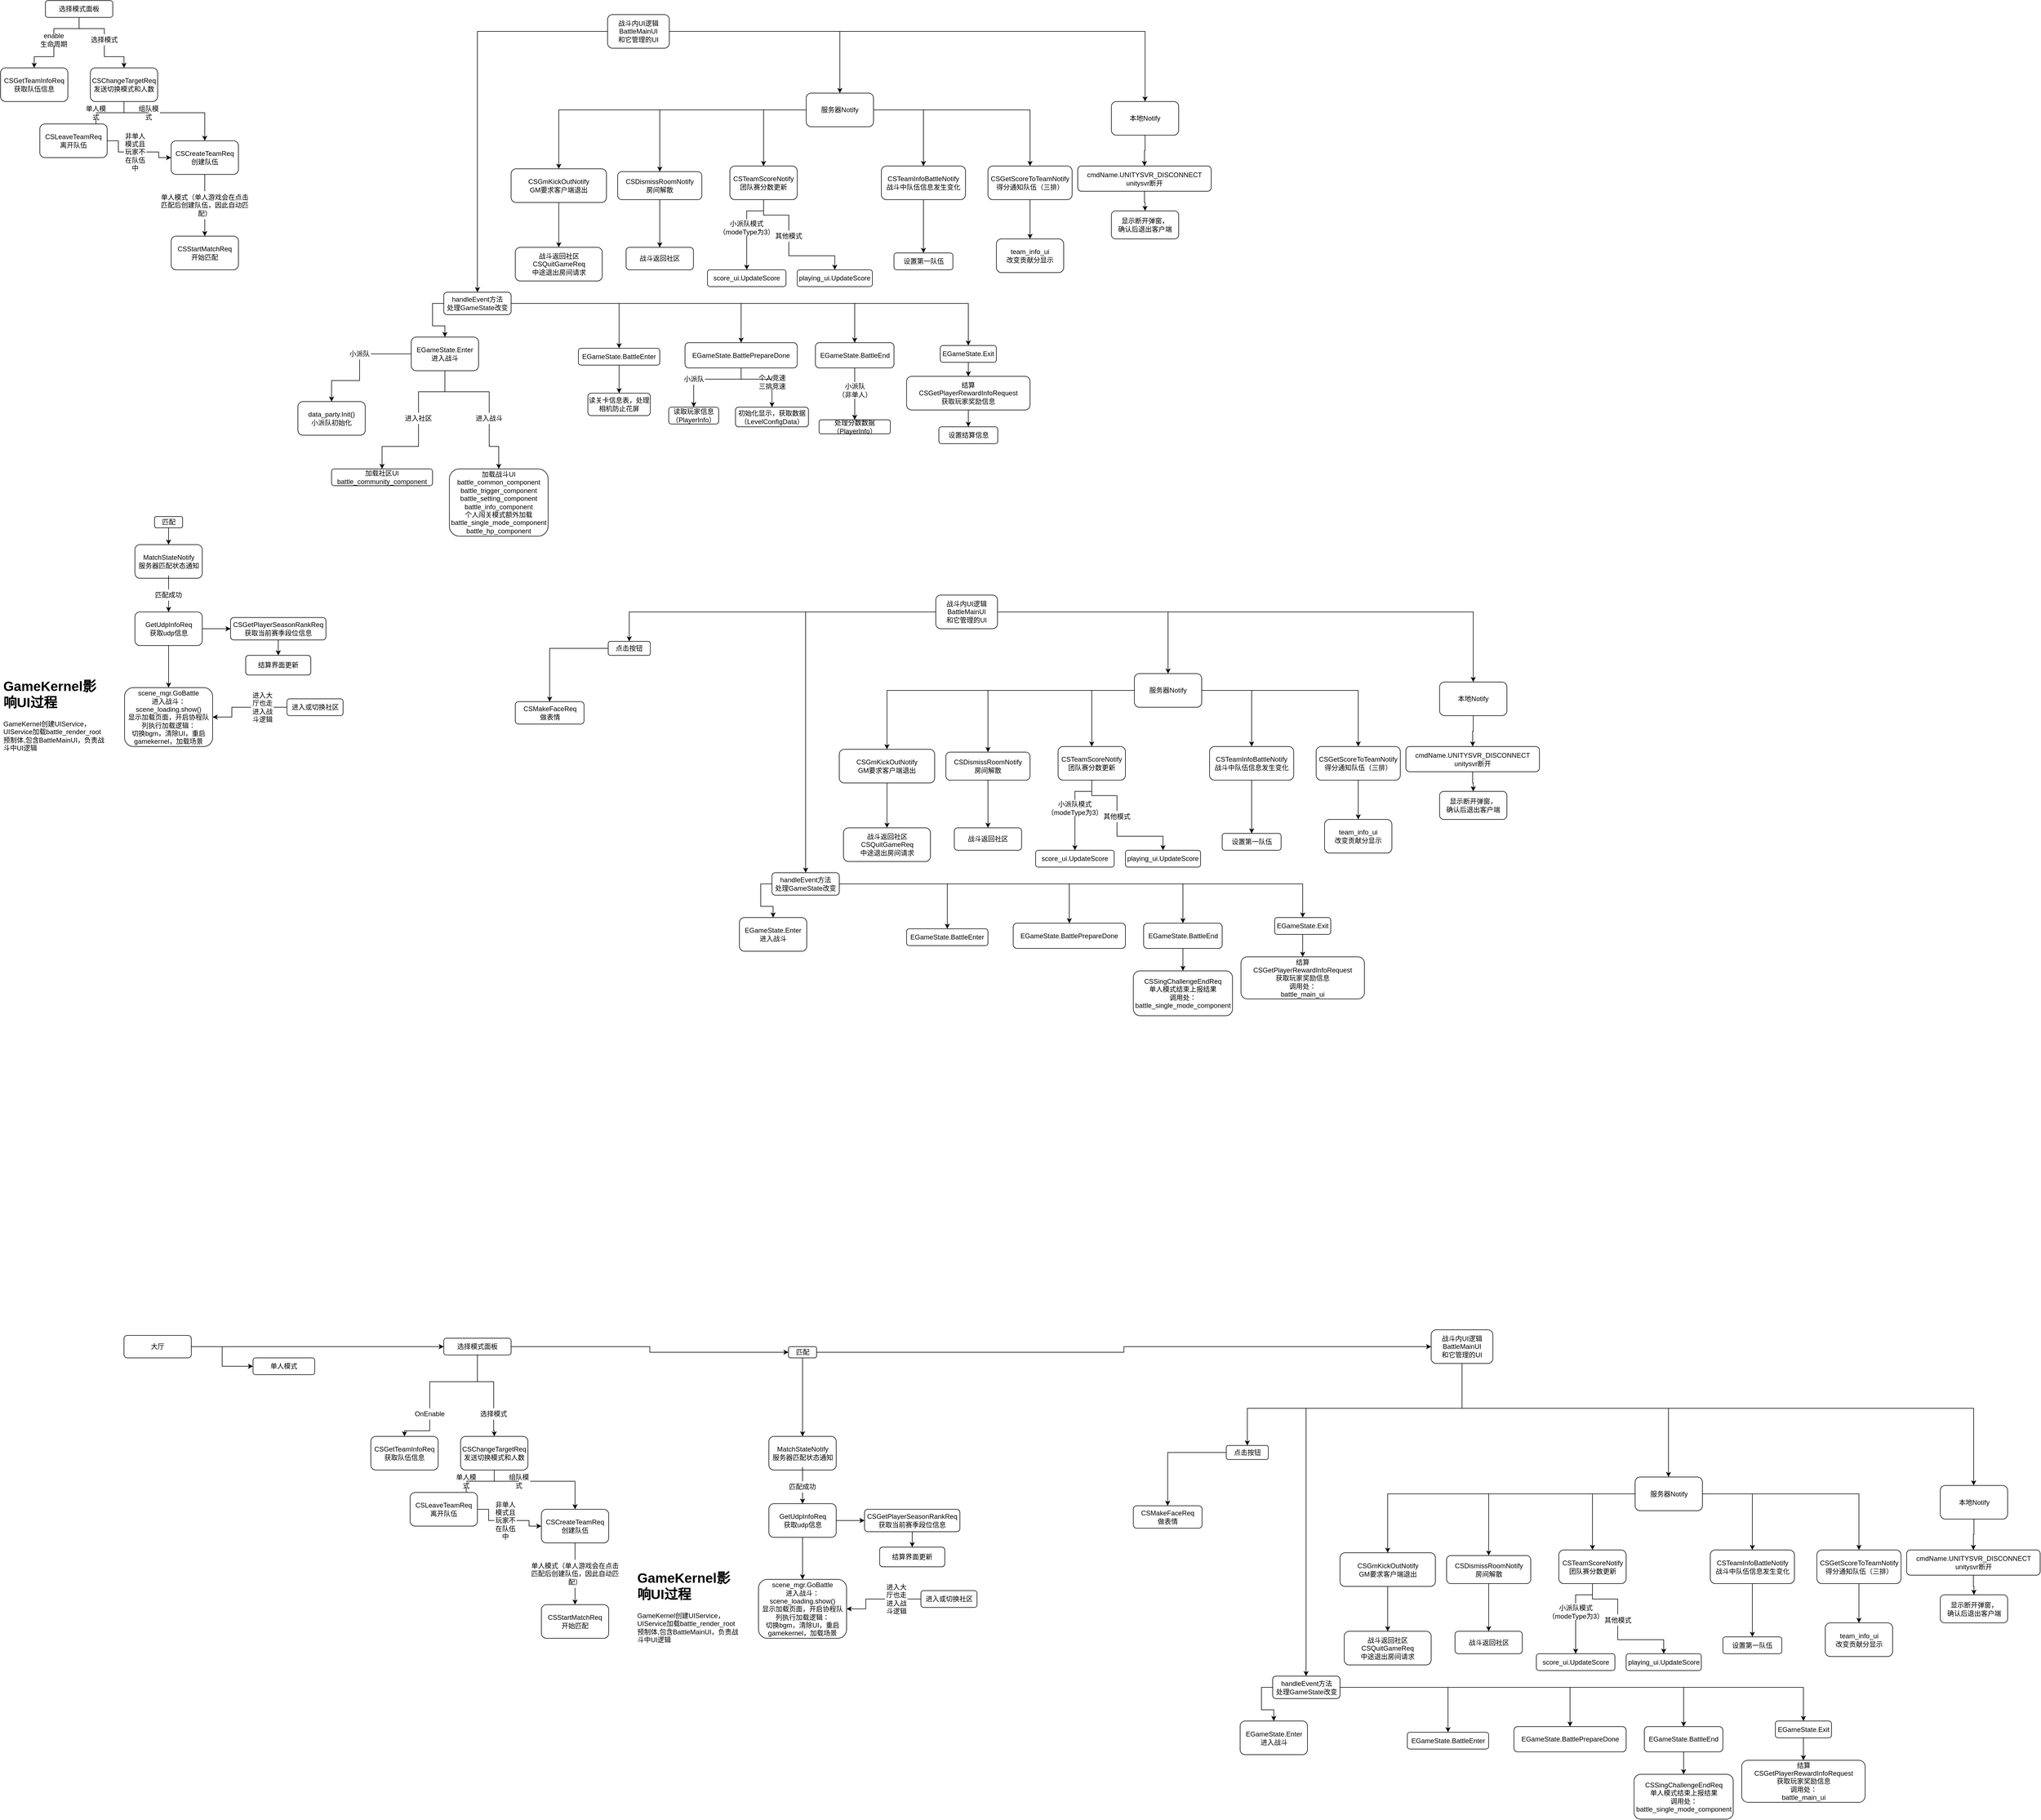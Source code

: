 <mxfile version="15.0.3" type="github">
  <diagram id="1mUm51Annn_wnX_kLURc" name="Page-1">
    <mxGraphModel dx="1673" dy="934" grid="1" gridSize="10" guides="1" tooltips="1" connect="1" arrows="1" fold="1" page="1" pageScale="1" pageWidth="827" pageHeight="1169" math="0" shadow="0">
      <root>
        <mxCell id="0" />
        <mxCell id="1" parent="0" />
        <mxCell id="DKNWYhaMzsymn_I_Z7NB-3" style="edgeStyle=orthogonalEdgeStyle;rounded=0;orthogonalLoop=1;jettySize=auto;html=1;startArrow=none;" parent="1" source="DKNWYhaMzsymn_I_Z7NB-4" target="DKNWYhaMzsymn_I_Z7NB-2" edge="1">
          <mxGeometry relative="1" as="geometry" />
        </mxCell>
        <mxCell id="DKNWYhaMzsymn_I_Z7NB-6" style="edgeStyle=orthogonalEdgeStyle;rounded=0;orthogonalLoop=1;jettySize=auto;html=1;startArrow=none;" parent="1" source="DKNWYhaMzsymn_I_Z7NB-7" target="DKNWYhaMzsymn_I_Z7NB-5" edge="1">
          <mxGeometry relative="1" as="geometry" />
        </mxCell>
        <mxCell id="DKNWYhaMzsymn_I_Z7NB-1" value="选择模式面板" style="rounded=1;whiteSpace=wrap;html=1;" parent="1" vertex="1">
          <mxGeometry x="130" y="40" width="120" height="30" as="geometry" />
        </mxCell>
        <mxCell id="DKNWYhaMzsymn_I_Z7NB-2" value="CSGetTeamInfoReq获取队伍信息" style="rounded=1;whiteSpace=wrap;html=1;" parent="1" vertex="1">
          <mxGeometry x="50" y="160" width="120" height="60" as="geometry" />
        </mxCell>
        <mxCell id="DKNWYhaMzsymn_I_Z7NB-10" style="edgeStyle=orthogonalEdgeStyle;rounded=0;orthogonalLoop=1;jettySize=auto;html=1;startArrow=none;" parent="1" source="DKNWYhaMzsymn_I_Z7NB-11" target="DKNWYhaMzsymn_I_Z7NB-9" edge="1">
          <mxGeometry relative="1" as="geometry" />
        </mxCell>
        <mxCell id="DKNWYhaMzsymn_I_Z7NB-14" style="edgeStyle=orthogonalEdgeStyle;rounded=0;orthogonalLoop=1;jettySize=auto;html=1;startArrow=none;" parent="1" source="DKNWYhaMzsymn_I_Z7NB-15" target="DKNWYhaMzsymn_I_Z7NB-13" edge="1">
          <mxGeometry relative="1" as="geometry" />
        </mxCell>
        <mxCell id="DKNWYhaMzsymn_I_Z7NB-5" value="CSChangeTargetReq&lt;br&gt;发送切换模式和人数" style="rounded=1;whiteSpace=wrap;html=1;" parent="1" vertex="1">
          <mxGeometry x="210" y="160" width="120" height="60" as="geometry" />
        </mxCell>
        <mxCell id="DKNWYhaMzsymn_I_Z7NB-17" style="edgeStyle=orthogonalEdgeStyle;rounded=0;orthogonalLoop=1;jettySize=auto;html=1;exitX=1;exitY=0.5;exitDx=0;exitDy=0;startArrow=none;" parent="1" source="DKNWYhaMzsymn_I_Z7NB-19" target="DKNWYhaMzsymn_I_Z7NB-13" edge="1">
          <mxGeometry relative="1" as="geometry" />
        </mxCell>
        <mxCell id="DKNWYhaMzsymn_I_Z7NB-9" value="CSLeaveTeamReq&lt;br&gt;离开队伍" style="rounded=1;whiteSpace=wrap;html=1;" parent="1" vertex="1">
          <mxGeometry x="120" y="260" width="120" height="60" as="geometry" />
        </mxCell>
        <mxCell id="DKNWYhaMzsymn_I_Z7NB-11" value="单人模式" style="text;html=1;strokeColor=none;fillColor=none;align=center;verticalAlign=middle;whiteSpace=wrap;rounded=0;" parent="1" vertex="1">
          <mxGeometry x="200" y="230" width="40" height="20" as="geometry" />
        </mxCell>
        <mxCell id="DKNWYhaMzsymn_I_Z7NB-12" value="" style="edgeStyle=orthogonalEdgeStyle;rounded=0;orthogonalLoop=1;jettySize=auto;html=1;endArrow=none;" parent="1" source="DKNWYhaMzsymn_I_Z7NB-5" target="DKNWYhaMzsymn_I_Z7NB-11" edge="1">
          <mxGeometry relative="1" as="geometry">
            <mxPoint x="270" y="220" as="sourcePoint" />
            <mxPoint x="180" y="260" as="targetPoint" />
          </mxGeometry>
        </mxCell>
        <mxCell id="DKNWYhaMzsymn_I_Z7NB-23" style="edgeStyle=orthogonalEdgeStyle;rounded=0;orthogonalLoop=1;jettySize=auto;html=1;entryX=0.5;entryY=0;entryDx=0;entryDy=0;startArrow=none;" parent="1" source="DKNWYhaMzsymn_I_Z7NB-24" target="DKNWYhaMzsymn_I_Z7NB-21" edge="1">
          <mxGeometry relative="1" as="geometry" />
        </mxCell>
        <mxCell id="DKNWYhaMzsymn_I_Z7NB-13" value="CSCreateTeamReq&lt;br&gt;创建队伍" style="rounded=1;whiteSpace=wrap;html=1;" parent="1" vertex="1">
          <mxGeometry x="354" y="290" width="120" height="60" as="geometry" />
        </mxCell>
        <mxCell id="DKNWYhaMzsymn_I_Z7NB-15" value="组队模式" style="text;html=1;strokeColor=none;fillColor=none;align=center;verticalAlign=middle;whiteSpace=wrap;rounded=0;" parent="1" vertex="1">
          <mxGeometry x="294" y="230" width="40" height="20" as="geometry" />
        </mxCell>
        <mxCell id="DKNWYhaMzsymn_I_Z7NB-16" value="" style="edgeStyle=orthogonalEdgeStyle;rounded=0;orthogonalLoop=1;jettySize=auto;html=1;endArrow=none;" parent="1" source="DKNWYhaMzsymn_I_Z7NB-5" target="DKNWYhaMzsymn_I_Z7NB-15" edge="1">
          <mxGeometry relative="1" as="geometry">
            <mxPoint x="270" y="220" as="sourcePoint" />
            <mxPoint x="330" y="260" as="targetPoint" />
          </mxGeometry>
        </mxCell>
        <mxCell id="DKNWYhaMzsymn_I_Z7NB-19" value="非单人模式且玩家不在队伍中" style="text;html=1;strokeColor=none;fillColor=none;align=center;verticalAlign=middle;whiteSpace=wrap;rounded=0;" parent="1" vertex="1">
          <mxGeometry x="270" y="300" width="40" height="20" as="geometry" />
        </mxCell>
        <mxCell id="DKNWYhaMzsymn_I_Z7NB-20" value="" style="edgeStyle=orthogonalEdgeStyle;rounded=0;orthogonalLoop=1;jettySize=auto;html=1;exitX=1;exitY=0.5;exitDx=0;exitDy=0;endArrow=none;" parent="1" source="DKNWYhaMzsymn_I_Z7NB-9" target="DKNWYhaMzsymn_I_Z7NB-19" edge="1">
          <mxGeometry relative="1" as="geometry">
            <mxPoint x="240" y="290" as="sourcePoint" />
            <mxPoint x="354" y="320" as="targetPoint" />
          </mxGeometry>
        </mxCell>
        <mxCell id="DKNWYhaMzsymn_I_Z7NB-21" value="CSStartMatchReq&lt;br&gt;开始匹配" style="rounded=1;whiteSpace=wrap;html=1;" parent="1" vertex="1">
          <mxGeometry x="354" y="460" width="120" height="60" as="geometry" />
        </mxCell>
        <mxCell id="DKNWYhaMzsymn_I_Z7NB-24" value="单人模式（单人游戏会在点击匹配后创建队伍，因此自动匹配）" style="text;html=1;strokeColor=none;fillColor=none;align=center;verticalAlign=middle;whiteSpace=wrap;rounded=0;" parent="1" vertex="1">
          <mxGeometry x="334" y="380" width="160" height="50" as="geometry" />
        </mxCell>
        <mxCell id="DKNWYhaMzsymn_I_Z7NB-25" value="" style="edgeStyle=orthogonalEdgeStyle;rounded=0;orthogonalLoop=1;jettySize=auto;html=1;entryX=0.5;entryY=0;entryDx=0;entryDy=0;endArrow=none;" parent="1" source="DKNWYhaMzsymn_I_Z7NB-13" target="DKNWYhaMzsymn_I_Z7NB-24" edge="1">
          <mxGeometry relative="1" as="geometry">
            <mxPoint x="414" y="350" as="sourcePoint" />
            <mxPoint x="414" y="390" as="targetPoint" />
          </mxGeometry>
        </mxCell>
        <mxCell id="DKNWYhaMzsymn_I_Z7NB-31" style="edgeStyle=orthogonalEdgeStyle;rounded=0;orthogonalLoop=1;jettySize=auto;html=1;entryX=0.5;entryY=0;entryDx=0;entryDy=0;startArrow=none;" parent="1" source="DKNWYhaMzsymn_I_Z7NB-32" target="DKNWYhaMzsymn_I_Z7NB-30" edge="1">
          <mxGeometry relative="1" as="geometry" />
        </mxCell>
        <mxCell id="DKNWYhaMzsymn_I_Z7NB-26" value="MatchStateNotify&lt;br&gt;服务器匹配状态通知" style="rounded=1;whiteSpace=wrap;html=1;" parent="1" vertex="1">
          <mxGeometry x="289.5" y="1010" width="120" height="60" as="geometry" />
        </mxCell>
        <mxCell id="DKNWYhaMzsymn_I_Z7NB-28" style="edgeStyle=orthogonalEdgeStyle;rounded=0;orthogonalLoop=1;jettySize=auto;html=1;entryX=0.5;entryY=0;entryDx=0;entryDy=0;" parent="1" source="DKNWYhaMzsymn_I_Z7NB-27" target="DKNWYhaMzsymn_I_Z7NB-26" edge="1">
          <mxGeometry relative="1" as="geometry" />
        </mxCell>
        <mxCell id="DKNWYhaMzsymn_I_Z7NB-27" value="匹配" style="rounded=1;whiteSpace=wrap;html=1;" parent="1" vertex="1">
          <mxGeometry x="324.5" y="960" width="50" height="20" as="geometry" />
        </mxCell>
        <mxCell id="y79Qkwf2GT1hYq4OMrBV-26" style="edgeStyle=orthogonalEdgeStyle;rounded=0;orthogonalLoop=1;jettySize=auto;html=1;entryX=0.5;entryY=0;entryDx=0;entryDy=0;" edge="1" parent="1" source="DKNWYhaMzsymn_I_Z7NB-30" target="DKNWYhaMzsymn_I_Z7NB-36">
          <mxGeometry relative="1" as="geometry" />
        </mxCell>
        <mxCell id="y79Qkwf2GT1hYq4OMrBV-28" style="edgeStyle=orthogonalEdgeStyle;rounded=0;orthogonalLoop=1;jettySize=auto;html=1;entryX=0;entryY=0.5;entryDx=0;entryDy=0;" edge="1" parent="1" source="DKNWYhaMzsymn_I_Z7NB-30" target="y79Qkwf2GT1hYq4OMrBV-27">
          <mxGeometry relative="1" as="geometry" />
        </mxCell>
        <mxCell id="DKNWYhaMzsymn_I_Z7NB-30" value="GetUdpInfoReq&lt;br&gt;获取udp信息" style="rounded=1;whiteSpace=wrap;html=1;" parent="1" vertex="1">
          <mxGeometry x="289.5" y="1130" width="120" height="60" as="geometry" />
        </mxCell>
        <mxCell id="DKNWYhaMzsymn_I_Z7NB-32" value="匹配成功" style="text;html=1;strokeColor=none;fillColor=none;align=center;verticalAlign=middle;whiteSpace=wrap;rounded=0;" parent="1" vertex="1">
          <mxGeometry x="321" y="1085" width="57" height="30" as="geometry" />
        </mxCell>
        <mxCell id="DKNWYhaMzsymn_I_Z7NB-33" value="" style="edgeStyle=orthogonalEdgeStyle;rounded=0;orthogonalLoop=1;jettySize=auto;html=1;entryX=0.5;entryY=0;entryDx=0;entryDy=0;endArrow=none;" parent="1" source="DKNWYhaMzsymn_I_Z7NB-26" target="DKNWYhaMzsymn_I_Z7NB-32" edge="1">
          <mxGeometry relative="1" as="geometry">
            <mxPoint x="349.5" y="1070" as="sourcePoint" />
            <mxPoint x="349.5" y="1150" as="targetPoint" />
          </mxGeometry>
        </mxCell>
        <mxCell id="DKNWYhaMzsymn_I_Z7NB-7" value="选择模式" style="text;html=1;strokeColor=none;fillColor=none;align=center;verticalAlign=middle;whiteSpace=wrap;rounded=0;" parent="1" vertex="1">
          <mxGeometry x="210" y="100" width="50" height="20" as="geometry" />
        </mxCell>
        <mxCell id="DKNWYhaMzsymn_I_Z7NB-34" value="" style="edgeStyle=orthogonalEdgeStyle;rounded=0;orthogonalLoop=1;jettySize=auto;html=1;endArrow=none;" parent="1" source="DKNWYhaMzsymn_I_Z7NB-1" target="DKNWYhaMzsymn_I_Z7NB-7" edge="1">
          <mxGeometry relative="1" as="geometry">
            <mxPoint x="190" y="70" as="sourcePoint" />
            <mxPoint x="270" y="160" as="targetPoint" />
          </mxGeometry>
        </mxCell>
        <mxCell id="DKNWYhaMzsymn_I_Z7NB-4" value="enable生命周期" style="text;html=1;strokeColor=none;fillColor=none;align=center;verticalAlign=middle;whiteSpace=wrap;rounded=0;" parent="1" vertex="1">
          <mxGeometry x="120" y="100" width="50" height="20" as="geometry" />
        </mxCell>
        <mxCell id="DKNWYhaMzsymn_I_Z7NB-35" value="" style="edgeStyle=orthogonalEdgeStyle;rounded=0;orthogonalLoop=1;jettySize=auto;html=1;endArrow=none;" parent="1" source="DKNWYhaMzsymn_I_Z7NB-1" target="DKNWYhaMzsymn_I_Z7NB-4" edge="1">
          <mxGeometry relative="1" as="geometry">
            <mxPoint x="190" y="70" as="sourcePoint" />
            <mxPoint x="110" y="160" as="targetPoint" />
          </mxGeometry>
        </mxCell>
        <mxCell id="DKNWYhaMzsymn_I_Z7NB-36" value="scene_mgr.GoBattle&lt;br&gt;进入战斗：&lt;br&gt;scene_loading.show()&lt;br&gt;显示加载页面，开启协程队列执行加载逻辑：&lt;br&gt;切换bgm，清除UI，重启gamekernel，加载场景&lt;br&gt;" style="rounded=1;whiteSpace=wrap;html=1;" parent="1" vertex="1">
          <mxGeometry x="271" y="1265" width="157" height="105" as="geometry" />
        </mxCell>
        <mxCell id="cIZTZoEBrVOznghg1TQm-2" style="edgeStyle=orthogonalEdgeStyle;rounded=0;orthogonalLoop=1;jettySize=auto;html=1;entryX=1;entryY=0.5;entryDx=0;entryDy=0;startArrow=none;" parent="1" source="cIZTZoEBrVOznghg1TQm-3" target="DKNWYhaMzsymn_I_Z7NB-36" edge="1">
          <mxGeometry relative="1" as="geometry" />
        </mxCell>
        <mxCell id="cIZTZoEBrVOznghg1TQm-1" value="进入或切换社区" style="rounded=1;whiteSpace=wrap;html=1;" parent="1" vertex="1">
          <mxGeometry x="560.5" y="1285" width="100" height="30" as="geometry" />
        </mxCell>
        <mxCell id="cIZTZoEBrVOznghg1TQm-3" value="进入大厅也走进入战斗逻辑" style="text;html=1;strokeColor=none;fillColor=none;align=center;verticalAlign=middle;whiteSpace=wrap;rounded=0;" parent="1" vertex="1">
          <mxGeometry x="496.5" y="1290" width="40" height="20" as="geometry" />
        </mxCell>
        <mxCell id="cIZTZoEBrVOznghg1TQm-4" value="" style="edgeStyle=orthogonalEdgeStyle;rounded=0;orthogonalLoop=1;jettySize=auto;html=1;entryX=1;entryY=0.5;entryDx=0;entryDy=0;endArrow=none;" parent="1" source="cIZTZoEBrVOznghg1TQm-1" target="cIZTZoEBrVOznghg1TQm-3" edge="1">
          <mxGeometry relative="1" as="geometry">
            <mxPoint x="499.5" y="1145" as="sourcePoint" />
            <mxPoint x="409.5" y="1270" as="targetPoint" />
          </mxGeometry>
        </mxCell>
        <mxCell id="cIZTZoEBrVOznghg1TQm-11" value="加载社区UI&lt;br&gt;battle_community_component" style="rounded=1;whiteSpace=wrap;html=1;" parent="1" vertex="1">
          <mxGeometry x="640" y="875" width="180" height="30" as="geometry" />
        </mxCell>
        <mxCell id="cIZTZoEBrVOznghg1TQm-15" value="加载战斗UI&lt;br&gt;battle_common_component&lt;br&gt;battle_trigger_component&lt;br&gt;battle_setting_component&lt;br&gt;battle_info_component&lt;br&gt;个人闯关模式额外加载&lt;br&gt;battle_single_mode_component&lt;br&gt;battle_hp_component&lt;br&gt;" style="rounded=1;whiteSpace=wrap;html=1;" parent="1" vertex="1">
          <mxGeometry x="850" y="875" width="176" height="120" as="geometry" />
        </mxCell>
        <mxCell id="cIZTZoEBrVOznghg1TQm-49" style="edgeStyle=orthogonalEdgeStyle;rounded=0;orthogonalLoop=1;jettySize=auto;html=1;" parent="1" source="cIZTZoEBrVOznghg1TQm-19" target="cIZTZoEBrVOznghg1TQm-29" edge="1">
          <mxGeometry relative="1" as="geometry" />
        </mxCell>
        <mxCell id="cIZTZoEBrVOznghg1TQm-50" style="edgeStyle=orthogonalEdgeStyle;rounded=0;orthogonalLoop=1;jettySize=auto;html=1;" parent="1" source="cIZTZoEBrVOznghg1TQm-19" target="cIZTZoEBrVOznghg1TQm-20" edge="1">
          <mxGeometry relative="1" as="geometry" />
        </mxCell>
        <mxCell id="cIZTZoEBrVOznghg1TQm-85" style="edgeStyle=orthogonalEdgeStyle;rounded=0;orthogonalLoop=1;jettySize=auto;html=1;exitX=1;exitY=0.5;exitDx=0;exitDy=0;" parent="1" source="cIZTZoEBrVOznghg1TQm-19" target="cIZTZoEBrVOznghg1TQm-75" edge="1">
          <mxGeometry relative="1" as="geometry" />
        </mxCell>
        <mxCell id="cIZTZoEBrVOznghg1TQm-19" value="战斗内UI逻辑&lt;br&gt;BattleMainUI&lt;br&gt;和它管理的UI" style="rounded=1;whiteSpace=wrap;html=1;" parent="1" vertex="1">
          <mxGeometry x="1132" y="65" width="110" height="60" as="geometry" />
        </mxCell>
        <mxCell id="cIZTZoEBrVOznghg1TQm-82" style="edgeStyle=orthogonalEdgeStyle;rounded=0;orthogonalLoop=1;jettySize=auto;html=1;exitX=0;exitY=0.5;exitDx=0;exitDy=0;" parent="1" source="cIZTZoEBrVOznghg1TQm-20" target="cIZTZoEBrVOznghg1TQm-33" edge="1">
          <mxGeometry relative="1" as="geometry" />
        </mxCell>
        <mxCell id="cIZTZoEBrVOznghg1TQm-91" style="edgeStyle=orthogonalEdgeStyle;rounded=0;orthogonalLoop=1;jettySize=auto;html=1;exitX=0.5;exitY=1;exitDx=0;exitDy=0;" parent="1" source="cIZTZoEBrVOznghg1TQm-20" target="cIZTZoEBrVOznghg1TQm-90" edge="1">
          <mxGeometry relative="1" as="geometry">
            <Array as="points">
              <mxPoint x="926" y="580" />
              <mxPoint x="1058" y="580" />
            </Array>
          </mxGeometry>
        </mxCell>
        <mxCell id="y79Qkwf2GT1hYq4OMrBV-2" style="edgeStyle=orthogonalEdgeStyle;rounded=0;orthogonalLoop=1;jettySize=auto;html=1;entryX=0.5;entryY=0;entryDx=0;entryDy=0;" edge="1" parent="1" source="cIZTZoEBrVOznghg1TQm-20" target="y79Qkwf2GT1hYq4OMrBV-1">
          <mxGeometry relative="1" as="geometry" />
        </mxCell>
        <mxCell id="y79Qkwf2GT1hYq4OMrBV-12" style="edgeStyle=orthogonalEdgeStyle;rounded=0;orthogonalLoop=1;jettySize=auto;html=1;" edge="1" parent="1" source="cIZTZoEBrVOznghg1TQm-20" target="y79Qkwf2GT1hYq4OMrBV-11">
          <mxGeometry relative="1" as="geometry" />
        </mxCell>
        <mxCell id="y79Qkwf2GT1hYq4OMrBV-18" style="edgeStyle=orthogonalEdgeStyle;rounded=0;orthogonalLoop=1;jettySize=auto;html=1;entryX=0.5;entryY=0;entryDx=0;entryDy=0;" edge="1" parent="1" source="cIZTZoEBrVOznghg1TQm-20" target="y79Qkwf2GT1hYq4OMrBV-17">
          <mxGeometry relative="1" as="geometry" />
        </mxCell>
        <mxCell id="cIZTZoEBrVOznghg1TQm-20" value="handleEvent方法&lt;br&gt;处理GameState改变" style="rounded=1;whiteSpace=wrap;html=1;" parent="1" vertex="1">
          <mxGeometry x="840" y="560" width="120" height="40" as="geometry" />
        </mxCell>
        <mxCell id="cIZTZoEBrVOznghg1TQm-51" style="edgeStyle=orthogonalEdgeStyle;rounded=0;orthogonalLoop=1;jettySize=auto;html=1;" parent="1" source="cIZTZoEBrVOznghg1TQm-29" target="cIZTZoEBrVOznghg1TQm-46" edge="1">
          <mxGeometry relative="1" as="geometry" />
        </mxCell>
        <mxCell id="cIZTZoEBrVOznghg1TQm-53" style="edgeStyle=orthogonalEdgeStyle;rounded=0;orthogonalLoop=1;jettySize=auto;html=1;entryX=0.5;entryY=0;entryDx=0;entryDy=0;" parent="1" source="cIZTZoEBrVOznghg1TQm-29" target="cIZTZoEBrVOznghg1TQm-48" edge="1">
          <mxGeometry relative="1" as="geometry" />
        </mxCell>
        <mxCell id="cIZTZoEBrVOznghg1TQm-57" style="edgeStyle=orthogonalEdgeStyle;rounded=0;orthogonalLoop=1;jettySize=auto;html=1;entryX=0.5;entryY=0;entryDx=0;entryDy=0;" parent="1" source="cIZTZoEBrVOznghg1TQm-29" target="cIZTZoEBrVOznghg1TQm-56" edge="1">
          <mxGeometry relative="1" as="geometry" />
        </mxCell>
        <mxCell id="cIZTZoEBrVOznghg1TQm-68" style="edgeStyle=orthogonalEdgeStyle;rounded=0;orthogonalLoop=1;jettySize=auto;html=1;entryX=0.5;entryY=0;entryDx=0;entryDy=0;" parent="1" source="cIZTZoEBrVOznghg1TQm-29" target="cIZTZoEBrVOznghg1TQm-67" edge="1">
          <mxGeometry relative="1" as="geometry" />
        </mxCell>
        <mxCell id="cIZTZoEBrVOznghg1TQm-72" style="edgeStyle=orthogonalEdgeStyle;rounded=0;orthogonalLoop=1;jettySize=auto;html=1;exitX=1;exitY=0.5;exitDx=0;exitDy=0;entryX=0.5;entryY=0;entryDx=0;entryDy=0;" parent="1" source="cIZTZoEBrVOznghg1TQm-29" target="cIZTZoEBrVOznghg1TQm-71" edge="1">
          <mxGeometry relative="1" as="geometry" />
        </mxCell>
        <mxCell id="cIZTZoEBrVOznghg1TQm-29" value="&lt;span&gt;服务器Notify&lt;/span&gt;" style="rounded=1;whiteSpace=wrap;html=1;" parent="1" vertex="1">
          <mxGeometry x="1486" y="205" width="120" height="60" as="geometry" />
        </mxCell>
        <mxCell id="cIZTZoEBrVOznghg1TQm-39" style="edgeStyle=orthogonalEdgeStyle;rounded=0;orthogonalLoop=1;jettySize=auto;html=1;startArrow=none;" parent="1" source="cIZTZoEBrVOznghg1TQm-17" target="cIZTZoEBrVOznghg1TQm-15" edge="1">
          <mxGeometry relative="1" as="geometry" />
        </mxCell>
        <mxCell id="cIZTZoEBrVOznghg1TQm-83" style="edgeStyle=orthogonalEdgeStyle;rounded=0;orthogonalLoop=1;jettySize=auto;html=1;exitX=0.5;exitY=1;exitDx=0;exitDy=0;startArrow=none;" parent="1" source="cIZTZoEBrVOznghg1TQm-13" target="cIZTZoEBrVOznghg1TQm-11" edge="1">
          <mxGeometry relative="1" as="geometry" />
        </mxCell>
        <mxCell id="cIZTZoEBrVOznghg1TQm-87" style="edgeStyle=orthogonalEdgeStyle;rounded=0;orthogonalLoop=1;jettySize=auto;html=1;startArrow=none;" parent="1" source="cIZTZoEBrVOznghg1TQm-88" target="cIZTZoEBrVOznghg1TQm-86" edge="1">
          <mxGeometry relative="1" as="geometry" />
        </mxCell>
        <mxCell id="cIZTZoEBrVOznghg1TQm-33" value="EGameState.Enter&lt;span&gt;&lt;br&gt;进入战斗&lt;br&gt;&lt;/span&gt;" style="rounded=1;whiteSpace=wrap;html=1;" parent="1" vertex="1">
          <mxGeometry x="782" y="640" width="120" height="60" as="geometry" />
        </mxCell>
        <mxCell id="cIZTZoEBrVOznghg1TQm-17" value="进入战斗" style="text;html=1;strokeColor=none;fillColor=none;align=center;verticalAlign=middle;whiteSpace=wrap;rounded=0;" parent="1" vertex="1">
          <mxGeometry x="896" y="775" width="50" height="20" as="geometry" />
        </mxCell>
        <mxCell id="cIZTZoEBrVOznghg1TQm-41" value="" style="edgeStyle=orthogonalEdgeStyle;rounded=0;orthogonalLoop=1;jettySize=auto;html=1;endArrow=none;" parent="1" source="cIZTZoEBrVOznghg1TQm-33" target="cIZTZoEBrVOznghg1TQm-17" edge="1">
          <mxGeometry relative="1" as="geometry">
            <mxPoint x="1182" y="685" as="sourcePoint" />
            <mxPoint x="1240" y="745" as="targetPoint" />
          </mxGeometry>
        </mxCell>
        <mxCell id="cIZTZoEBrVOznghg1TQm-45" style="edgeStyle=orthogonalEdgeStyle;rounded=0;orthogonalLoop=1;jettySize=auto;html=1;" parent="1" source="cIZTZoEBrVOznghg1TQm-46" target="cIZTZoEBrVOznghg1TQm-47" edge="1">
          <mxGeometry relative="1" as="geometry" />
        </mxCell>
        <mxCell id="cIZTZoEBrVOznghg1TQm-46" value="CSGmKickOutNotify&lt;br&gt;GM要求客户端退出" style="rounded=1;whiteSpace=wrap;html=1;" parent="1" vertex="1">
          <mxGeometry x="960" y="340" width="170" height="60" as="geometry" />
        </mxCell>
        <mxCell id="cIZTZoEBrVOznghg1TQm-47" value="战斗返回社区&lt;br&gt;CSQuitGameReq&lt;br&gt;中途退出房间请求" style="rounded=1;whiteSpace=wrap;html=1;" parent="1" vertex="1">
          <mxGeometry x="967.5" y="480" width="155" height="60" as="geometry" />
        </mxCell>
        <mxCell id="cIZTZoEBrVOznghg1TQm-55" style="edgeStyle=orthogonalEdgeStyle;rounded=0;orthogonalLoop=1;jettySize=auto;html=1;entryX=0.5;entryY=0;entryDx=0;entryDy=0;" parent="1" source="cIZTZoEBrVOznghg1TQm-48" target="cIZTZoEBrVOznghg1TQm-54" edge="1">
          <mxGeometry relative="1" as="geometry" />
        </mxCell>
        <mxCell id="cIZTZoEBrVOznghg1TQm-48" value="CSDismissRoomNotify&lt;br&gt;房间解散" style="rounded=1;whiteSpace=wrap;html=1;" parent="1" vertex="1">
          <mxGeometry x="1150" y="345" width="150" height="50" as="geometry" />
        </mxCell>
        <mxCell id="cIZTZoEBrVOznghg1TQm-54" value="战斗返回社区" style="rounded=1;whiteSpace=wrap;html=1;" parent="1" vertex="1">
          <mxGeometry x="1165" y="480" width="120" height="40" as="geometry" />
        </mxCell>
        <mxCell id="cIZTZoEBrVOznghg1TQm-59" style="edgeStyle=orthogonalEdgeStyle;rounded=0;orthogonalLoop=1;jettySize=auto;html=1;entryX=0.5;entryY=0;entryDx=0;entryDy=0;startArrow=none;" parent="1" source="cIZTZoEBrVOznghg1TQm-60" target="cIZTZoEBrVOznghg1TQm-58" edge="1">
          <mxGeometry relative="1" as="geometry" />
        </mxCell>
        <mxCell id="cIZTZoEBrVOznghg1TQm-63" style="edgeStyle=orthogonalEdgeStyle;rounded=0;orthogonalLoop=1;jettySize=auto;html=1;startArrow=none;" parent="1" source="cIZTZoEBrVOznghg1TQm-64" target="cIZTZoEBrVOznghg1TQm-62" edge="1">
          <mxGeometry relative="1" as="geometry" />
        </mxCell>
        <mxCell id="cIZTZoEBrVOznghg1TQm-56" value="CSTeamScoreNotify&lt;br&gt;团队赛分数更新" style="rounded=1;whiteSpace=wrap;html=1;" parent="1" vertex="1">
          <mxGeometry x="1350" y="335" width="120" height="60" as="geometry" />
        </mxCell>
        <mxCell id="cIZTZoEBrVOznghg1TQm-58" value="score_ui.UpdateScore" style="rounded=1;whiteSpace=wrap;html=1;" parent="1" vertex="1">
          <mxGeometry x="1310" y="520" width="140" height="30" as="geometry" />
        </mxCell>
        <mxCell id="cIZTZoEBrVOznghg1TQm-60" value="小派队模式（modeType为3）" style="text;html=1;strokeColor=none;fillColor=none;align=center;verticalAlign=middle;whiteSpace=wrap;rounded=0;" parent="1" vertex="1">
          <mxGeometry x="1325" y="430" width="110" height="30" as="geometry" />
        </mxCell>
        <mxCell id="cIZTZoEBrVOznghg1TQm-61" value="" style="edgeStyle=orthogonalEdgeStyle;rounded=0;orthogonalLoop=1;jettySize=auto;html=1;entryX=0.5;entryY=0;entryDx=0;entryDy=0;endArrow=none;" parent="1" source="cIZTZoEBrVOznghg1TQm-56" target="cIZTZoEBrVOznghg1TQm-60" edge="1">
          <mxGeometry relative="1" as="geometry">
            <mxPoint x="1410" y="395" as="sourcePoint" />
            <mxPoint x="1380" y="480" as="targetPoint" />
          </mxGeometry>
        </mxCell>
        <mxCell id="cIZTZoEBrVOznghg1TQm-62" value="playing_ui.UpdateScore" style="rounded=1;whiteSpace=wrap;html=1;" parent="1" vertex="1">
          <mxGeometry x="1470" y="520" width="134" height="30" as="geometry" />
        </mxCell>
        <mxCell id="cIZTZoEBrVOznghg1TQm-64" value="其他模式" style="text;html=1;strokeColor=none;fillColor=none;align=center;verticalAlign=middle;whiteSpace=wrap;rounded=0;" parent="1" vertex="1">
          <mxGeometry x="1430" y="450" width="50" height="20" as="geometry" />
        </mxCell>
        <mxCell id="cIZTZoEBrVOznghg1TQm-65" value="" style="edgeStyle=orthogonalEdgeStyle;rounded=0;orthogonalLoop=1;jettySize=auto;html=1;endArrow=none;" parent="1" source="cIZTZoEBrVOznghg1TQm-56" target="cIZTZoEBrVOznghg1TQm-64" edge="1">
          <mxGeometry relative="1" as="geometry">
            <mxPoint x="1410" y="395" as="sourcePoint" />
            <mxPoint x="1537" y="520" as="targetPoint" />
          </mxGeometry>
        </mxCell>
        <mxCell id="cIZTZoEBrVOznghg1TQm-66" style="edgeStyle=orthogonalEdgeStyle;rounded=0;orthogonalLoop=1;jettySize=auto;html=1;exitX=0.5;exitY=1;exitDx=0;exitDy=0;" parent="1" source="cIZTZoEBrVOznghg1TQm-62" target="cIZTZoEBrVOznghg1TQm-62" edge="1">
          <mxGeometry relative="1" as="geometry" />
        </mxCell>
        <mxCell id="cIZTZoEBrVOznghg1TQm-70" style="edgeStyle=orthogonalEdgeStyle;rounded=0;orthogonalLoop=1;jettySize=auto;html=1;" parent="1" source="cIZTZoEBrVOznghg1TQm-67" target="cIZTZoEBrVOznghg1TQm-69" edge="1">
          <mxGeometry relative="1" as="geometry" />
        </mxCell>
        <mxCell id="cIZTZoEBrVOznghg1TQm-67" value="CSTeamInfoBattleNotify&lt;br&gt;战斗中队伍信息发生变化" style="rounded=1;whiteSpace=wrap;html=1;" parent="1" vertex="1">
          <mxGeometry x="1620" y="335" width="150" height="60" as="geometry" />
        </mxCell>
        <mxCell id="cIZTZoEBrVOznghg1TQm-69" value="设置第一队伍" style="rounded=1;whiteSpace=wrap;html=1;" parent="1" vertex="1">
          <mxGeometry x="1642.5" y="490" width="105" height="30" as="geometry" />
        </mxCell>
        <mxCell id="cIZTZoEBrVOznghg1TQm-74" style="edgeStyle=orthogonalEdgeStyle;rounded=0;orthogonalLoop=1;jettySize=auto;html=1;entryX=0.5;entryY=0;entryDx=0;entryDy=0;" parent="1" source="cIZTZoEBrVOznghg1TQm-71" target="cIZTZoEBrVOznghg1TQm-73" edge="1">
          <mxGeometry relative="1" as="geometry" />
        </mxCell>
        <mxCell id="cIZTZoEBrVOznghg1TQm-71" value="CSGetScoreToTeamNotify&lt;br&gt;得分通知队伍（三排）" style="rounded=1;whiteSpace=wrap;html=1;" parent="1" vertex="1">
          <mxGeometry x="1810" y="335" width="150" height="60" as="geometry" />
        </mxCell>
        <mxCell id="cIZTZoEBrVOznghg1TQm-73" value="team_info_ui&lt;br&gt;改变贡献分显示" style="rounded=1;whiteSpace=wrap;html=1;" parent="1" vertex="1">
          <mxGeometry x="1825" y="465" width="120" height="60" as="geometry" />
        </mxCell>
        <mxCell id="cIZTZoEBrVOznghg1TQm-79" style="edgeStyle=orthogonalEdgeStyle;rounded=0;orthogonalLoop=1;jettySize=auto;html=1;" parent="1" source="cIZTZoEBrVOznghg1TQm-75" target="cIZTZoEBrVOznghg1TQm-78" edge="1">
          <mxGeometry relative="1" as="geometry" />
        </mxCell>
        <mxCell id="cIZTZoEBrVOznghg1TQm-75" value="本地Notify" style="rounded=1;whiteSpace=wrap;html=1;" parent="1" vertex="1">
          <mxGeometry x="2030" y="220" width="120" height="60" as="geometry" />
        </mxCell>
        <mxCell id="cIZTZoEBrVOznghg1TQm-81" style="edgeStyle=orthogonalEdgeStyle;rounded=0;orthogonalLoop=1;jettySize=auto;html=1;entryX=0.5;entryY=0;entryDx=0;entryDy=0;" parent="1" source="cIZTZoEBrVOznghg1TQm-78" target="cIZTZoEBrVOznghg1TQm-80" edge="1">
          <mxGeometry relative="1" as="geometry" />
        </mxCell>
        <mxCell id="cIZTZoEBrVOznghg1TQm-78" value="cmdName.UNITYSVR_DISCONNECT&lt;br&gt;unitysvr断开" style="rounded=1;whiteSpace=wrap;html=1;" parent="1" vertex="1">
          <mxGeometry x="1970" y="335" width="238" height="45" as="geometry" />
        </mxCell>
        <mxCell id="cIZTZoEBrVOznghg1TQm-80" value="显示断开弹窗，&lt;br&gt;确认后退出客户端" style="rounded=1;whiteSpace=wrap;html=1;" parent="1" vertex="1">
          <mxGeometry x="2030" y="415" width="120" height="50" as="geometry" />
        </mxCell>
        <mxCell id="cIZTZoEBrVOznghg1TQm-13" value="进入社区" style="text;html=1;strokeColor=none;fillColor=none;align=center;verticalAlign=middle;whiteSpace=wrap;rounded=0;" parent="1" vertex="1">
          <mxGeometry x="770" y="775" width="50" height="20" as="geometry" />
        </mxCell>
        <mxCell id="cIZTZoEBrVOznghg1TQm-84" value="" style="edgeStyle=orthogonalEdgeStyle;rounded=0;orthogonalLoop=1;jettySize=auto;html=1;exitX=0.5;exitY=1;exitDx=0;exitDy=0;endArrow=none;" parent="1" source="cIZTZoEBrVOznghg1TQm-33" target="cIZTZoEBrVOznghg1TQm-13" edge="1">
          <mxGeometry relative="1" as="geometry">
            <mxPoint x="842.0" y="700" as="sourcePoint" />
            <mxPoint x="785" y="925" as="targetPoint" />
          </mxGeometry>
        </mxCell>
        <mxCell id="cIZTZoEBrVOznghg1TQm-86" value="data_party.Init()&lt;br&gt;小派队初始化" style="rounded=1;whiteSpace=wrap;html=1;" parent="1" vertex="1">
          <mxGeometry x="580" y="755" width="120" height="60" as="geometry" />
        </mxCell>
        <mxCell id="cIZTZoEBrVOznghg1TQm-88" value="小派队" style="text;html=1;strokeColor=none;fillColor=none;align=center;verticalAlign=middle;whiteSpace=wrap;rounded=0;" parent="1" vertex="1">
          <mxGeometry x="670" y="660" width="40" height="20" as="geometry" />
        </mxCell>
        <mxCell id="cIZTZoEBrVOznghg1TQm-89" value="" style="edgeStyle=orthogonalEdgeStyle;rounded=0;orthogonalLoop=1;jettySize=auto;html=1;endArrow=none;" parent="1" source="cIZTZoEBrVOznghg1TQm-33" target="cIZTZoEBrVOznghg1TQm-88" edge="1">
          <mxGeometry relative="1" as="geometry">
            <mxPoint x="782" y="670" as="sourcePoint" />
            <mxPoint x="640" y="755" as="targetPoint" />
          </mxGeometry>
        </mxCell>
        <mxCell id="cIZTZoEBrVOznghg1TQm-93" style="edgeStyle=orthogonalEdgeStyle;rounded=0;orthogonalLoop=1;jettySize=auto;html=1;exitX=0.5;exitY=1;exitDx=0;exitDy=0;" parent="1" source="cIZTZoEBrVOznghg1TQm-90" target="cIZTZoEBrVOznghg1TQm-92" edge="1">
          <mxGeometry relative="1" as="geometry" />
        </mxCell>
        <mxCell id="cIZTZoEBrVOznghg1TQm-90" value="EGameState.BattleEnter" style="rounded=1;whiteSpace=wrap;html=1;" parent="1" vertex="1">
          <mxGeometry x="1080" y="660" width="145" height="30" as="geometry" />
        </mxCell>
        <mxCell id="cIZTZoEBrVOznghg1TQm-92" value="读关卡信息表，处理相机防止花屏" style="rounded=1;whiteSpace=wrap;html=1;" parent="1" vertex="1">
          <mxGeometry x="1096.88" y="740" width="111.25" height="40" as="geometry" />
        </mxCell>
        <mxCell id="y79Qkwf2GT1hYq4OMrBV-4" style="edgeStyle=orthogonalEdgeStyle;rounded=0;orthogonalLoop=1;jettySize=auto;html=1;startArrow=none;" edge="1" parent="1" source="y79Qkwf2GT1hYq4OMrBV-5" target="y79Qkwf2GT1hYq4OMrBV-3">
          <mxGeometry relative="1" as="geometry" />
        </mxCell>
        <mxCell id="y79Qkwf2GT1hYq4OMrBV-8" style="edgeStyle=orthogonalEdgeStyle;rounded=0;orthogonalLoop=1;jettySize=auto;html=1;startArrow=none;" edge="1" parent="1" source="y79Qkwf2GT1hYq4OMrBV-9" target="y79Qkwf2GT1hYq4OMrBV-7">
          <mxGeometry relative="1" as="geometry" />
        </mxCell>
        <mxCell id="y79Qkwf2GT1hYq4OMrBV-1" value="EGameState.BattlePrepareDone" style="rounded=1;whiteSpace=wrap;html=1;" vertex="1" parent="1">
          <mxGeometry x="1270" y="650" width="200" height="45" as="geometry" />
        </mxCell>
        <mxCell id="y79Qkwf2GT1hYq4OMrBV-3" value="读取玩家信息&lt;br&gt;（PlayerInfo）" style="rounded=1;whiteSpace=wrap;html=1;" vertex="1" parent="1">
          <mxGeometry x="1241" y="765" width="89" height="30" as="geometry" />
        </mxCell>
        <mxCell id="y79Qkwf2GT1hYq4OMrBV-5" value="小派队" style="text;html=1;strokeColor=none;fillColor=none;align=center;verticalAlign=middle;whiteSpace=wrap;rounded=0;" vertex="1" parent="1">
          <mxGeometry x="1265.5" y="705" width="40" height="20" as="geometry" />
        </mxCell>
        <mxCell id="y79Qkwf2GT1hYq4OMrBV-6" value="" style="edgeStyle=orthogonalEdgeStyle;rounded=0;orthogonalLoop=1;jettySize=auto;html=1;endArrow=none;" edge="1" parent="1" source="y79Qkwf2GT1hYq4OMrBV-1" target="y79Qkwf2GT1hYq4OMrBV-5">
          <mxGeometry relative="1" as="geometry">
            <mxPoint x="1370" y="695" as="sourcePoint" />
            <mxPoint x="1285.5" y="745" as="targetPoint" />
            <Array as="points">
              <mxPoint x="1370" y="715" />
            </Array>
          </mxGeometry>
        </mxCell>
        <mxCell id="y79Qkwf2GT1hYq4OMrBV-7" value="初始化显示，获取数据（LevelConfigData）" style="rounded=1;whiteSpace=wrap;html=1;" vertex="1" parent="1">
          <mxGeometry x="1360" y="765" width="130" height="35" as="geometry" />
        </mxCell>
        <mxCell id="y79Qkwf2GT1hYq4OMrBV-9" value="个人竞速&lt;br&gt;三排竞速" style="text;html=1;strokeColor=none;fillColor=none;align=center;verticalAlign=middle;whiteSpace=wrap;rounded=0;" vertex="1" parent="1">
          <mxGeometry x="1392.5" y="710" width="65" height="20" as="geometry" />
        </mxCell>
        <mxCell id="y79Qkwf2GT1hYq4OMrBV-10" value="" style="edgeStyle=orthogonalEdgeStyle;rounded=0;orthogonalLoop=1;jettySize=auto;html=1;endArrow=none;" edge="1" parent="1" source="y79Qkwf2GT1hYq4OMrBV-1" target="y79Qkwf2GT1hYq4OMrBV-9">
          <mxGeometry relative="1" as="geometry">
            <mxPoint x="1370" y="695" as="sourcePoint" />
            <mxPoint x="1425" y="765" as="targetPoint" />
          </mxGeometry>
        </mxCell>
        <mxCell id="y79Qkwf2GT1hYq4OMrBV-14" style="edgeStyle=orthogonalEdgeStyle;rounded=0;orthogonalLoop=1;jettySize=auto;html=1;entryX=0.5;entryY=0;entryDx=0;entryDy=0;startArrow=none;" edge="1" parent="1" source="y79Qkwf2GT1hYq4OMrBV-15" target="y79Qkwf2GT1hYq4OMrBV-13">
          <mxGeometry relative="1" as="geometry" />
        </mxCell>
        <mxCell id="y79Qkwf2GT1hYq4OMrBV-11" value="EGameState.BattleEnd" style="rounded=1;whiteSpace=wrap;html=1;" vertex="1" parent="1">
          <mxGeometry x="1502.5" y="650" width="140" height="45" as="geometry" />
        </mxCell>
        <mxCell id="y79Qkwf2GT1hYq4OMrBV-13" value="处理分数数据&lt;br&gt;（PlayerInfo）" style="rounded=1;whiteSpace=wrap;html=1;" vertex="1" parent="1">
          <mxGeometry x="1509" y="787.5" width="127" height="25" as="geometry" />
        </mxCell>
        <mxCell id="y79Qkwf2GT1hYq4OMrBV-15" value="小派队&lt;br&gt;（非单人）" style="text;html=1;strokeColor=none;fillColor=none;align=center;verticalAlign=middle;whiteSpace=wrap;rounded=0;" vertex="1" parent="1">
          <mxGeometry x="1538.75" y="720" width="67.5" height="30" as="geometry" />
        </mxCell>
        <mxCell id="y79Qkwf2GT1hYq4OMrBV-16" value="" style="edgeStyle=orthogonalEdgeStyle;rounded=0;orthogonalLoop=1;jettySize=auto;html=1;entryX=0.5;entryY=0;entryDx=0;entryDy=0;endArrow=none;" edge="1" parent="1" source="y79Qkwf2GT1hYq4OMrBV-11" target="y79Qkwf2GT1hYq4OMrBV-15">
          <mxGeometry relative="1" as="geometry">
            <mxPoint x="1572.5" y="695" as="sourcePoint" />
            <mxPoint x="1572.5" y="787.5" as="targetPoint" />
          </mxGeometry>
        </mxCell>
        <mxCell id="y79Qkwf2GT1hYq4OMrBV-20" style="edgeStyle=orthogonalEdgeStyle;rounded=0;orthogonalLoop=1;jettySize=auto;html=1;entryX=0.5;entryY=0;entryDx=0;entryDy=0;" edge="1" parent="1" source="y79Qkwf2GT1hYq4OMrBV-17" target="y79Qkwf2GT1hYq4OMrBV-19">
          <mxGeometry relative="1" as="geometry" />
        </mxCell>
        <mxCell id="y79Qkwf2GT1hYq4OMrBV-17" value="EGameState.Exit" style="rounded=1;whiteSpace=wrap;html=1;" vertex="1" parent="1">
          <mxGeometry x="1725" y="655" width="100" height="30" as="geometry" />
        </mxCell>
        <mxCell id="y79Qkwf2GT1hYq4OMrBV-32" style="edgeStyle=orthogonalEdgeStyle;rounded=0;orthogonalLoop=1;jettySize=auto;html=1;" edge="1" parent="1" source="y79Qkwf2GT1hYq4OMrBV-19" target="y79Qkwf2GT1hYq4OMrBV-31">
          <mxGeometry relative="1" as="geometry" />
        </mxCell>
        <mxCell id="y79Qkwf2GT1hYq4OMrBV-19" value="结算&lt;br&gt;CSGetPlayerRewardInfoRequest&lt;br&gt;获取玩家奖励信息" style="rounded=1;whiteSpace=wrap;html=1;" vertex="1" parent="1">
          <mxGeometry x="1665" y="710" width="220" height="60" as="geometry" />
        </mxCell>
        <mxCell id="y79Qkwf2GT1hYq4OMrBV-23" value="&lt;h1&gt;&lt;span style=&quot;text-align: center&quot;&gt;&lt;font style=&quot;font-size: 24px&quot;&gt;GameKernel影响UI过程&lt;/font&gt;&lt;/span&gt;&lt;br&gt;&lt;/h1&gt;&lt;p&gt;&lt;span style=&quot;text-align: center&quot;&gt;GameKernel&lt;/span&gt;&lt;span style=&quot;text-align: center&quot;&gt;创建UIService，&lt;/span&gt;&lt;span style=&quot;text-align: center&quot;&gt;UIService加载&lt;/span&gt;&lt;span style=&quot;text-align: center&quot;&gt;battle_render_root预制体,&lt;/span&gt;&lt;span style=&quot;text-align: center&quot;&gt;包含BattleMainUI，负责战斗中UI逻辑&lt;/span&gt;&lt;/p&gt;" style="text;html=1;strokeColor=none;fillColor=none;spacing=5;spacingTop=-20;whiteSpace=wrap;overflow=hidden;rounded=0;" vertex="1" parent="1">
          <mxGeometry x="50" y="1242.5" width="190" height="150" as="geometry" />
        </mxCell>
        <mxCell id="y79Qkwf2GT1hYq4OMrBV-30" style="edgeStyle=orthogonalEdgeStyle;rounded=0;orthogonalLoop=1;jettySize=auto;html=1;" edge="1" parent="1" source="y79Qkwf2GT1hYq4OMrBV-27" target="y79Qkwf2GT1hYq4OMrBV-29">
          <mxGeometry relative="1" as="geometry" />
        </mxCell>
        <mxCell id="y79Qkwf2GT1hYq4OMrBV-27" value="CSGetPlayerSeasonRankReq&lt;br&gt;获取当前赛季段位信息" style="rounded=1;whiteSpace=wrap;html=1;" vertex="1" parent="1">
          <mxGeometry x="460" y="1140" width="170" height="40" as="geometry" />
        </mxCell>
        <mxCell id="y79Qkwf2GT1hYq4OMrBV-29" value="结算界面更新" style="rounded=1;whiteSpace=wrap;html=1;" vertex="1" parent="1">
          <mxGeometry x="487" y="1207.5" width="116" height="35" as="geometry" />
        </mxCell>
        <mxCell id="y79Qkwf2GT1hYq4OMrBV-31" value="设置结算信息" style="rounded=1;whiteSpace=wrap;html=1;" vertex="1" parent="1">
          <mxGeometry x="1722.5" y="800" width="105" height="30" as="geometry" />
        </mxCell>
        <mxCell id="y79Qkwf2GT1hYq4OMrBV-35" style="edgeStyle=orthogonalEdgeStyle;rounded=0;orthogonalLoop=1;jettySize=auto;html=1;" edge="1" parent="1" source="y79Qkwf2GT1hYq4OMrBV-38" target="y79Qkwf2GT1hYq4OMrBV-50">
          <mxGeometry relative="1" as="geometry" />
        </mxCell>
        <mxCell id="y79Qkwf2GT1hYq4OMrBV-36" style="edgeStyle=orthogonalEdgeStyle;rounded=0;orthogonalLoop=1;jettySize=auto;html=1;" edge="1" parent="1" source="y79Qkwf2GT1hYq4OMrBV-38" target="y79Qkwf2GT1hYq4OMrBV-44">
          <mxGeometry relative="1" as="geometry" />
        </mxCell>
        <mxCell id="y79Qkwf2GT1hYq4OMrBV-37" style="edgeStyle=orthogonalEdgeStyle;rounded=0;orthogonalLoop=1;jettySize=auto;html=1;exitX=1;exitY=0.5;exitDx=0;exitDy=0;" edge="1" parent="1" source="y79Qkwf2GT1hYq4OMrBV-38" target="y79Qkwf2GT1hYq4OMrBV-80">
          <mxGeometry relative="1" as="geometry" />
        </mxCell>
        <mxCell id="y79Qkwf2GT1hYq4OMrBV-112" style="edgeStyle=orthogonalEdgeStyle;rounded=0;orthogonalLoop=1;jettySize=auto;html=1;entryX=0.5;entryY=0;entryDx=0;entryDy=0;" edge="1" parent="1" source="y79Qkwf2GT1hYq4OMrBV-38" target="y79Qkwf2GT1hYq4OMrBV-111">
          <mxGeometry relative="1" as="geometry" />
        </mxCell>
        <mxCell id="y79Qkwf2GT1hYq4OMrBV-38" value="战斗内UI逻辑&lt;br&gt;BattleMainUI&lt;br&gt;和它管理的UI" style="rounded=1;whiteSpace=wrap;html=1;" vertex="1" parent="1">
          <mxGeometry x="1717" y="1100" width="110" height="60" as="geometry" />
        </mxCell>
        <mxCell id="y79Qkwf2GT1hYq4OMrBV-39" style="edgeStyle=orthogonalEdgeStyle;rounded=0;orthogonalLoop=1;jettySize=auto;html=1;exitX=0;exitY=0.5;exitDx=0;exitDy=0;" edge="1" parent="1" source="y79Qkwf2GT1hYq4OMrBV-44" target="y79Qkwf2GT1hYq4OMrBV-54">
          <mxGeometry relative="1" as="geometry" />
        </mxCell>
        <mxCell id="y79Qkwf2GT1hYq4OMrBV-40" style="edgeStyle=orthogonalEdgeStyle;rounded=0;orthogonalLoop=1;jettySize=auto;html=1;exitX=0.5;exitY=1;exitDx=0;exitDy=0;" edge="1" parent="1" source="y79Qkwf2GT1hYq4OMrBV-44" target="y79Qkwf2GT1hYq4OMrBV-90">
          <mxGeometry relative="1" as="geometry">
            <Array as="points">
              <mxPoint x="1511" y="1615" />
              <mxPoint x="1643" y="1615" />
            </Array>
          </mxGeometry>
        </mxCell>
        <mxCell id="y79Qkwf2GT1hYq4OMrBV-41" style="edgeStyle=orthogonalEdgeStyle;rounded=0;orthogonalLoop=1;jettySize=auto;html=1;entryX=0.5;entryY=0;entryDx=0;entryDy=0;" edge="1" parent="1" source="y79Qkwf2GT1hYq4OMrBV-44" target="y79Qkwf2GT1hYq4OMrBV-94">
          <mxGeometry relative="1" as="geometry" />
        </mxCell>
        <mxCell id="y79Qkwf2GT1hYq4OMrBV-42" style="edgeStyle=orthogonalEdgeStyle;rounded=0;orthogonalLoop=1;jettySize=auto;html=1;" edge="1" parent="1" source="y79Qkwf2GT1hYq4OMrBV-44" target="y79Qkwf2GT1hYq4OMrBV-102">
          <mxGeometry relative="1" as="geometry" />
        </mxCell>
        <mxCell id="y79Qkwf2GT1hYq4OMrBV-43" style="edgeStyle=orthogonalEdgeStyle;rounded=0;orthogonalLoop=1;jettySize=auto;html=1;entryX=0.5;entryY=0;entryDx=0;entryDy=0;" edge="1" parent="1" source="y79Qkwf2GT1hYq4OMrBV-44" target="y79Qkwf2GT1hYq4OMrBV-107">
          <mxGeometry relative="1" as="geometry" />
        </mxCell>
        <mxCell id="y79Qkwf2GT1hYq4OMrBV-44" value="handleEvent方法&lt;br&gt;处理GameState改变" style="rounded=1;whiteSpace=wrap;html=1;" vertex="1" parent="1">
          <mxGeometry x="1425" y="1595" width="120" height="40" as="geometry" />
        </mxCell>
        <mxCell id="y79Qkwf2GT1hYq4OMrBV-45" style="edgeStyle=orthogonalEdgeStyle;rounded=0;orthogonalLoop=1;jettySize=auto;html=1;" edge="1" parent="1" source="y79Qkwf2GT1hYq4OMrBV-50" target="y79Qkwf2GT1hYq4OMrBV-58">
          <mxGeometry relative="1" as="geometry" />
        </mxCell>
        <mxCell id="y79Qkwf2GT1hYq4OMrBV-46" style="edgeStyle=orthogonalEdgeStyle;rounded=0;orthogonalLoop=1;jettySize=auto;html=1;entryX=0.5;entryY=0;entryDx=0;entryDy=0;" edge="1" parent="1" source="y79Qkwf2GT1hYq4OMrBV-50" target="y79Qkwf2GT1hYq4OMrBV-61">
          <mxGeometry relative="1" as="geometry" />
        </mxCell>
        <mxCell id="y79Qkwf2GT1hYq4OMrBV-47" style="edgeStyle=orthogonalEdgeStyle;rounded=0;orthogonalLoop=1;jettySize=auto;html=1;entryX=0.5;entryY=0;entryDx=0;entryDy=0;" edge="1" parent="1" source="y79Qkwf2GT1hYq4OMrBV-50" target="y79Qkwf2GT1hYq4OMrBV-65">
          <mxGeometry relative="1" as="geometry" />
        </mxCell>
        <mxCell id="y79Qkwf2GT1hYq4OMrBV-48" style="edgeStyle=orthogonalEdgeStyle;rounded=0;orthogonalLoop=1;jettySize=auto;html=1;entryX=0.5;entryY=0;entryDx=0;entryDy=0;" edge="1" parent="1" source="y79Qkwf2GT1hYq4OMrBV-50" target="y79Qkwf2GT1hYq4OMrBV-74">
          <mxGeometry relative="1" as="geometry" />
        </mxCell>
        <mxCell id="y79Qkwf2GT1hYq4OMrBV-49" style="edgeStyle=orthogonalEdgeStyle;rounded=0;orthogonalLoop=1;jettySize=auto;html=1;exitX=1;exitY=0.5;exitDx=0;exitDy=0;entryX=0.5;entryY=0;entryDx=0;entryDy=0;" edge="1" parent="1" source="y79Qkwf2GT1hYq4OMrBV-50" target="y79Qkwf2GT1hYq4OMrBV-77">
          <mxGeometry relative="1" as="geometry" />
        </mxCell>
        <mxCell id="y79Qkwf2GT1hYq4OMrBV-50" value="&lt;span&gt;服务器Notify&lt;/span&gt;" style="rounded=1;whiteSpace=wrap;html=1;" vertex="1" parent="1">
          <mxGeometry x="2071" y="1240" width="120" height="60" as="geometry" />
        </mxCell>
        <mxCell id="y79Qkwf2GT1hYq4OMrBV-54" value="EGameState.Enter&lt;span&gt;&lt;br&gt;进入战斗&lt;br&gt;&lt;/span&gt;" style="rounded=1;whiteSpace=wrap;html=1;" vertex="1" parent="1">
          <mxGeometry x="1367" y="1675" width="120" height="60" as="geometry" />
        </mxCell>
        <mxCell id="y79Qkwf2GT1hYq4OMrBV-57" style="edgeStyle=orthogonalEdgeStyle;rounded=0;orthogonalLoop=1;jettySize=auto;html=1;" edge="1" parent="1" source="y79Qkwf2GT1hYq4OMrBV-58" target="y79Qkwf2GT1hYq4OMrBV-59">
          <mxGeometry relative="1" as="geometry" />
        </mxCell>
        <mxCell id="y79Qkwf2GT1hYq4OMrBV-58" value="CSGmKickOutNotify&lt;br&gt;GM要求客户端退出" style="rounded=1;whiteSpace=wrap;html=1;" vertex="1" parent="1">
          <mxGeometry x="1545" y="1375" width="170" height="60" as="geometry" />
        </mxCell>
        <mxCell id="y79Qkwf2GT1hYq4OMrBV-59" value="战斗返回社区&lt;br&gt;CSQuitGameReq&lt;br&gt;中途退出房间请求" style="rounded=1;whiteSpace=wrap;html=1;" vertex="1" parent="1">
          <mxGeometry x="1552.5" y="1515" width="155" height="60" as="geometry" />
        </mxCell>
        <mxCell id="y79Qkwf2GT1hYq4OMrBV-60" style="edgeStyle=orthogonalEdgeStyle;rounded=0;orthogonalLoop=1;jettySize=auto;html=1;entryX=0.5;entryY=0;entryDx=0;entryDy=0;" edge="1" parent="1" source="y79Qkwf2GT1hYq4OMrBV-61" target="y79Qkwf2GT1hYq4OMrBV-62">
          <mxGeometry relative="1" as="geometry" />
        </mxCell>
        <mxCell id="y79Qkwf2GT1hYq4OMrBV-61" value="CSDismissRoomNotify&lt;br&gt;房间解散" style="rounded=1;whiteSpace=wrap;html=1;" vertex="1" parent="1">
          <mxGeometry x="1735" y="1380" width="150" height="50" as="geometry" />
        </mxCell>
        <mxCell id="y79Qkwf2GT1hYq4OMrBV-62" value="战斗返回社区" style="rounded=1;whiteSpace=wrap;html=1;" vertex="1" parent="1">
          <mxGeometry x="1750" y="1515" width="120" height="40" as="geometry" />
        </mxCell>
        <mxCell id="y79Qkwf2GT1hYq4OMrBV-63" style="edgeStyle=orthogonalEdgeStyle;rounded=0;orthogonalLoop=1;jettySize=auto;html=1;entryX=0.5;entryY=0;entryDx=0;entryDy=0;startArrow=none;" edge="1" parent="1" source="y79Qkwf2GT1hYq4OMrBV-67" target="y79Qkwf2GT1hYq4OMrBV-66">
          <mxGeometry relative="1" as="geometry" />
        </mxCell>
        <mxCell id="y79Qkwf2GT1hYq4OMrBV-64" style="edgeStyle=orthogonalEdgeStyle;rounded=0;orthogonalLoop=1;jettySize=auto;html=1;startArrow=none;" edge="1" parent="1" source="y79Qkwf2GT1hYq4OMrBV-70" target="y79Qkwf2GT1hYq4OMrBV-69">
          <mxGeometry relative="1" as="geometry" />
        </mxCell>
        <mxCell id="y79Qkwf2GT1hYq4OMrBV-65" value="CSTeamScoreNotify&lt;br&gt;团队赛分数更新" style="rounded=1;whiteSpace=wrap;html=1;" vertex="1" parent="1">
          <mxGeometry x="1935" y="1370" width="120" height="60" as="geometry" />
        </mxCell>
        <mxCell id="y79Qkwf2GT1hYq4OMrBV-66" value="score_ui.UpdateScore" style="rounded=1;whiteSpace=wrap;html=1;" vertex="1" parent="1">
          <mxGeometry x="1895" y="1555" width="140" height="30" as="geometry" />
        </mxCell>
        <mxCell id="y79Qkwf2GT1hYq4OMrBV-67" value="小派队模式（modeType为3）" style="text;html=1;strokeColor=none;fillColor=none;align=center;verticalAlign=middle;whiteSpace=wrap;rounded=0;" vertex="1" parent="1">
          <mxGeometry x="1910" y="1465" width="110" height="30" as="geometry" />
        </mxCell>
        <mxCell id="y79Qkwf2GT1hYq4OMrBV-68" value="" style="edgeStyle=orthogonalEdgeStyle;rounded=0;orthogonalLoop=1;jettySize=auto;html=1;entryX=0.5;entryY=0;entryDx=0;entryDy=0;endArrow=none;" edge="1" parent="1" source="y79Qkwf2GT1hYq4OMrBV-65" target="y79Qkwf2GT1hYq4OMrBV-67">
          <mxGeometry relative="1" as="geometry">
            <mxPoint x="1995" y="1430" as="sourcePoint" />
            <mxPoint x="1965" y="1515" as="targetPoint" />
          </mxGeometry>
        </mxCell>
        <mxCell id="y79Qkwf2GT1hYq4OMrBV-69" value="playing_ui.UpdateScore" style="rounded=1;whiteSpace=wrap;html=1;" vertex="1" parent="1">
          <mxGeometry x="2055" y="1555" width="134" height="30" as="geometry" />
        </mxCell>
        <mxCell id="y79Qkwf2GT1hYq4OMrBV-70" value="其他模式" style="text;html=1;strokeColor=none;fillColor=none;align=center;verticalAlign=middle;whiteSpace=wrap;rounded=0;" vertex="1" parent="1">
          <mxGeometry x="2015" y="1485" width="50" height="20" as="geometry" />
        </mxCell>
        <mxCell id="y79Qkwf2GT1hYq4OMrBV-71" value="" style="edgeStyle=orthogonalEdgeStyle;rounded=0;orthogonalLoop=1;jettySize=auto;html=1;endArrow=none;" edge="1" parent="1" source="y79Qkwf2GT1hYq4OMrBV-65" target="y79Qkwf2GT1hYq4OMrBV-70">
          <mxGeometry relative="1" as="geometry">
            <mxPoint x="1995" y="1430" as="sourcePoint" />
            <mxPoint x="2122" y="1555" as="targetPoint" />
          </mxGeometry>
        </mxCell>
        <mxCell id="y79Qkwf2GT1hYq4OMrBV-72" style="edgeStyle=orthogonalEdgeStyle;rounded=0;orthogonalLoop=1;jettySize=auto;html=1;exitX=0.5;exitY=1;exitDx=0;exitDy=0;" edge="1" parent="1" source="y79Qkwf2GT1hYq4OMrBV-69" target="y79Qkwf2GT1hYq4OMrBV-69">
          <mxGeometry relative="1" as="geometry" />
        </mxCell>
        <mxCell id="y79Qkwf2GT1hYq4OMrBV-73" style="edgeStyle=orthogonalEdgeStyle;rounded=0;orthogonalLoop=1;jettySize=auto;html=1;" edge="1" parent="1" source="y79Qkwf2GT1hYq4OMrBV-74" target="y79Qkwf2GT1hYq4OMrBV-75">
          <mxGeometry relative="1" as="geometry" />
        </mxCell>
        <mxCell id="y79Qkwf2GT1hYq4OMrBV-74" value="CSTeamInfoBattleNotify&lt;br&gt;战斗中队伍信息发生变化" style="rounded=1;whiteSpace=wrap;html=1;" vertex="1" parent="1">
          <mxGeometry x="2205" y="1370" width="150" height="60" as="geometry" />
        </mxCell>
        <mxCell id="y79Qkwf2GT1hYq4OMrBV-75" value="设置第一队伍" style="rounded=1;whiteSpace=wrap;html=1;" vertex="1" parent="1">
          <mxGeometry x="2227.5" y="1525" width="105" height="30" as="geometry" />
        </mxCell>
        <mxCell id="y79Qkwf2GT1hYq4OMrBV-76" style="edgeStyle=orthogonalEdgeStyle;rounded=0;orthogonalLoop=1;jettySize=auto;html=1;entryX=0.5;entryY=0;entryDx=0;entryDy=0;" edge="1" parent="1" source="y79Qkwf2GT1hYq4OMrBV-77" target="y79Qkwf2GT1hYq4OMrBV-78">
          <mxGeometry relative="1" as="geometry" />
        </mxCell>
        <mxCell id="y79Qkwf2GT1hYq4OMrBV-77" value="CSGetScoreToTeamNotify&lt;br&gt;得分通知队伍（三排）" style="rounded=1;whiteSpace=wrap;html=1;" vertex="1" parent="1">
          <mxGeometry x="2395" y="1370" width="150" height="60" as="geometry" />
        </mxCell>
        <mxCell id="y79Qkwf2GT1hYq4OMrBV-78" value="team_info_ui&lt;br&gt;改变贡献分显示" style="rounded=1;whiteSpace=wrap;html=1;" vertex="1" parent="1">
          <mxGeometry x="2410" y="1500" width="120" height="60" as="geometry" />
        </mxCell>
        <mxCell id="y79Qkwf2GT1hYq4OMrBV-79" style="edgeStyle=orthogonalEdgeStyle;rounded=0;orthogonalLoop=1;jettySize=auto;html=1;" edge="1" parent="1" source="y79Qkwf2GT1hYq4OMrBV-80" target="y79Qkwf2GT1hYq4OMrBV-82">
          <mxGeometry relative="1" as="geometry" />
        </mxCell>
        <mxCell id="y79Qkwf2GT1hYq4OMrBV-80" value="本地Notify" style="rounded=1;whiteSpace=wrap;html=1;" vertex="1" parent="1">
          <mxGeometry x="2615" y="1255" width="120" height="60" as="geometry" />
        </mxCell>
        <mxCell id="y79Qkwf2GT1hYq4OMrBV-81" style="edgeStyle=orthogonalEdgeStyle;rounded=0;orthogonalLoop=1;jettySize=auto;html=1;entryX=0.5;entryY=0;entryDx=0;entryDy=0;" edge="1" parent="1" source="y79Qkwf2GT1hYq4OMrBV-82" target="y79Qkwf2GT1hYq4OMrBV-83">
          <mxGeometry relative="1" as="geometry" />
        </mxCell>
        <mxCell id="y79Qkwf2GT1hYq4OMrBV-82" value="cmdName.UNITYSVR_DISCONNECT&lt;br&gt;unitysvr断开" style="rounded=1;whiteSpace=wrap;html=1;" vertex="1" parent="1">
          <mxGeometry x="2555" y="1370" width="238" height="45" as="geometry" />
        </mxCell>
        <mxCell id="y79Qkwf2GT1hYq4OMrBV-83" value="显示断开弹窗，&lt;br&gt;确认后退出客户端" style="rounded=1;whiteSpace=wrap;html=1;" vertex="1" parent="1">
          <mxGeometry x="2615" y="1450" width="120" height="50" as="geometry" />
        </mxCell>
        <mxCell id="y79Qkwf2GT1hYq4OMrBV-90" value="EGameState.BattleEnter" style="rounded=1;whiteSpace=wrap;html=1;" vertex="1" parent="1">
          <mxGeometry x="1665" y="1695" width="145" height="30" as="geometry" />
        </mxCell>
        <mxCell id="y79Qkwf2GT1hYq4OMrBV-94" value="EGameState.BattlePrepareDone" style="rounded=1;whiteSpace=wrap;html=1;" vertex="1" parent="1">
          <mxGeometry x="1855" y="1685" width="200" height="45" as="geometry" />
        </mxCell>
        <mxCell id="y79Qkwf2GT1hYq4OMrBV-116" style="edgeStyle=orthogonalEdgeStyle;rounded=0;orthogonalLoop=1;jettySize=auto;html=1;" edge="1" parent="1" source="y79Qkwf2GT1hYq4OMrBV-102" target="y79Qkwf2GT1hYq4OMrBV-115">
          <mxGeometry relative="1" as="geometry" />
        </mxCell>
        <mxCell id="y79Qkwf2GT1hYq4OMrBV-102" value="EGameState.BattleEnd" style="rounded=1;whiteSpace=wrap;html=1;" vertex="1" parent="1">
          <mxGeometry x="2087.5" y="1685" width="140" height="45" as="geometry" />
        </mxCell>
        <mxCell id="y79Qkwf2GT1hYq4OMrBV-106" style="edgeStyle=orthogonalEdgeStyle;rounded=0;orthogonalLoop=1;jettySize=auto;html=1;entryX=0.5;entryY=0;entryDx=0;entryDy=0;" edge="1" parent="1" source="y79Qkwf2GT1hYq4OMrBV-107" target="y79Qkwf2GT1hYq4OMrBV-109">
          <mxGeometry relative="1" as="geometry" />
        </mxCell>
        <mxCell id="y79Qkwf2GT1hYq4OMrBV-107" value="EGameState.Exit" style="rounded=1;whiteSpace=wrap;html=1;" vertex="1" parent="1">
          <mxGeometry x="2321" y="1675" width="100" height="30" as="geometry" />
        </mxCell>
        <mxCell id="y79Qkwf2GT1hYq4OMrBV-109" value="结算&lt;br&gt;CSGetPlayerRewardInfoRequest&lt;br&gt;获取玩家奖励信息&lt;br&gt;调用处：&lt;br&gt;battle_main_ui" style="rounded=1;whiteSpace=wrap;html=1;" vertex="1" parent="1">
          <mxGeometry x="2261" y="1745" width="220" height="75" as="geometry" />
        </mxCell>
        <mxCell id="y79Qkwf2GT1hYq4OMrBV-114" style="edgeStyle=orthogonalEdgeStyle;rounded=0;orthogonalLoop=1;jettySize=auto;html=1;" edge="1" parent="1" source="y79Qkwf2GT1hYq4OMrBV-111" target="y79Qkwf2GT1hYq4OMrBV-113">
          <mxGeometry relative="1" as="geometry" />
        </mxCell>
        <mxCell id="y79Qkwf2GT1hYq4OMrBV-111" value="点击按钮" style="rounded=1;whiteSpace=wrap;html=1;" vertex="1" parent="1">
          <mxGeometry x="1133.13" y="1182.5" width="75" height="25" as="geometry" />
        </mxCell>
        <mxCell id="y79Qkwf2GT1hYq4OMrBV-113" value="CSMakeFaceReq&lt;br&gt;做表情" style="rounded=1;whiteSpace=wrap;html=1;" vertex="1" parent="1">
          <mxGeometry x="967.5" y="1290" width="122.5" height="40" as="geometry" />
        </mxCell>
        <mxCell id="y79Qkwf2GT1hYq4OMrBV-115" value="CSSingChallengeEndReq&lt;br&gt;单人模式结束上报结果&lt;br&gt;调用处：&lt;br&gt;battle_single_mode_component" style="rounded=1;whiteSpace=wrap;html=1;" vertex="1" parent="1">
          <mxGeometry x="2069.13" y="1770" width="176.75" height="80" as="geometry" />
        </mxCell>
        <mxCell id="y79Qkwf2GT1hYq4OMrBV-119" style="edgeStyle=orthogonalEdgeStyle;rounded=0;orthogonalLoop=1;jettySize=auto;html=1;entryX=0;entryY=0.5;entryDx=0;entryDy=0;" edge="1" parent="1" source="y79Qkwf2GT1hYq4OMrBV-117" target="y79Qkwf2GT1hYq4OMrBV-118">
          <mxGeometry relative="1" as="geometry" />
        </mxCell>
        <mxCell id="y79Qkwf2GT1hYq4OMrBV-121" style="edgeStyle=orthogonalEdgeStyle;rounded=0;orthogonalLoop=1;jettySize=auto;html=1;entryX=0;entryY=0.5;entryDx=0;entryDy=0;" edge="1" parent="1" source="y79Qkwf2GT1hYq4OMrBV-117" target="y79Qkwf2GT1hYq4OMrBV-120">
          <mxGeometry relative="1" as="geometry" />
        </mxCell>
        <mxCell id="y79Qkwf2GT1hYq4OMrBV-117" value="大厅" style="rounded=1;whiteSpace=wrap;html=1;" vertex="1" parent="1">
          <mxGeometry x="270" y="2420" width="120" height="40" as="geometry" />
        </mxCell>
        <mxCell id="y79Qkwf2GT1hYq4OMrBV-123" style="edgeStyle=orthogonalEdgeStyle;rounded=0;orthogonalLoop=1;jettySize=auto;html=1;" edge="1" parent="1" source="y79Qkwf2GT1hYq4OMrBV-118" target="y79Qkwf2GT1hYq4OMrBV-122">
          <mxGeometry relative="1" as="geometry" />
        </mxCell>
        <mxCell id="y79Qkwf2GT1hYq4OMrBV-164" style="edgeStyle=orthogonalEdgeStyle;rounded=0;orthogonalLoop=1;jettySize=auto;html=1;entryX=0.5;entryY=0;entryDx=0;entryDy=0;startArrow=none;" edge="1" parent="1" source="y79Qkwf2GT1hYq4OMrBV-161" target="y79Qkwf2GT1hYq4OMrBV-147">
          <mxGeometry relative="1" as="geometry" />
        </mxCell>
        <mxCell id="y79Qkwf2GT1hYq4OMrBV-165" style="edgeStyle=orthogonalEdgeStyle;rounded=0;orthogonalLoop=1;jettySize=auto;html=1;exitX=0.5;exitY=1;exitDx=0;exitDy=0;startArrow=none;" edge="1" parent="1" source="y79Qkwf2GT1hYq4OMrBV-162" target="y79Qkwf2GT1hYq4OMrBV-144">
          <mxGeometry relative="1" as="geometry" />
        </mxCell>
        <mxCell id="y79Qkwf2GT1hYq4OMrBV-118" value="选择模式面板" style="rounded=1;whiteSpace=wrap;html=1;" vertex="1" parent="1">
          <mxGeometry x="840" y="2425" width="120" height="30" as="geometry" />
        </mxCell>
        <mxCell id="y79Qkwf2GT1hYq4OMrBV-120" value="单人模式" style="rounded=1;whiteSpace=wrap;html=1;" vertex="1" parent="1">
          <mxGeometry x="500" y="2460" width="110" height="30" as="geometry" />
        </mxCell>
        <mxCell id="y79Qkwf2GT1hYq4OMrBV-141" style="edgeStyle=orthogonalEdgeStyle;rounded=0;orthogonalLoop=1;jettySize=auto;html=1;entryX=0.5;entryY=0;entryDx=0;entryDy=0;" edge="1" parent="1" source="y79Qkwf2GT1hYq4OMrBV-122" target="y79Qkwf2GT1hYq4OMrBV-126">
          <mxGeometry relative="1" as="geometry" />
        </mxCell>
        <mxCell id="y79Qkwf2GT1hYq4OMrBV-228" style="edgeStyle=orthogonalEdgeStyle;rounded=0;orthogonalLoop=1;jettySize=auto;html=1;entryX=0;entryY=0.5;entryDx=0;entryDy=0;" edge="1" parent="1" source="y79Qkwf2GT1hYq4OMrBV-122" target="y79Qkwf2GT1hYq4OMrBV-175">
          <mxGeometry relative="1" as="geometry" />
        </mxCell>
        <mxCell id="y79Qkwf2GT1hYq4OMrBV-122" value="匹配" style="rounded=1;whiteSpace=wrap;html=1;" vertex="1" parent="1">
          <mxGeometry x="1454.5" y="2440" width="50" height="20" as="geometry" />
        </mxCell>
        <mxCell id="y79Qkwf2GT1hYq4OMrBV-125" style="edgeStyle=orthogonalEdgeStyle;rounded=0;orthogonalLoop=1;jettySize=auto;html=1;entryX=0.5;entryY=0;entryDx=0;entryDy=0;startArrow=none;" edge="1" parent="1" source="y79Qkwf2GT1hYq4OMrBV-130" target="y79Qkwf2GT1hYq4OMrBV-129">
          <mxGeometry relative="1" as="geometry" />
        </mxCell>
        <mxCell id="y79Qkwf2GT1hYq4OMrBV-126" value="MatchStateNotify&lt;br&gt;服务器匹配状态通知" style="rounded=1;whiteSpace=wrap;html=1;" vertex="1" parent="1">
          <mxGeometry x="1419.5" y="2600" width="120" height="60" as="geometry" />
        </mxCell>
        <mxCell id="y79Qkwf2GT1hYq4OMrBV-127" style="edgeStyle=orthogonalEdgeStyle;rounded=0;orthogonalLoop=1;jettySize=auto;html=1;entryX=0.5;entryY=0;entryDx=0;entryDy=0;" edge="1" parent="1" source="y79Qkwf2GT1hYq4OMrBV-129" target="y79Qkwf2GT1hYq4OMrBV-132">
          <mxGeometry relative="1" as="geometry" />
        </mxCell>
        <mxCell id="y79Qkwf2GT1hYq4OMrBV-128" style="edgeStyle=orthogonalEdgeStyle;rounded=0;orthogonalLoop=1;jettySize=auto;html=1;entryX=0;entryY=0.5;entryDx=0;entryDy=0;" edge="1" parent="1" source="y79Qkwf2GT1hYq4OMrBV-129" target="y79Qkwf2GT1hYq4OMrBV-139">
          <mxGeometry relative="1" as="geometry" />
        </mxCell>
        <mxCell id="y79Qkwf2GT1hYq4OMrBV-129" value="GetUdpInfoReq&lt;br&gt;获取udp信息" style="rounded=1;whiteSpace=wrap;html=1;" vertex="1" parent="1">
          <mxGeometry x="1419.5" y="2720" width="120" height="60" as="geometry" />
        </mxCell>
        <mxCell id="y79Qkwf2GT1hYq4OMrBV-130" value="匹配成功" style="text;html=1;strokeColor=none;fillColor=none;align=center;verticalAlign=middle;whiteSpace=wrap;rounded=0;" vertex="1" parent="1">
          <mxGeometry x="1451" y="2675" width="57" height="30" as="geometry" />
        </mxCell>
        <mxCell id="y79Qkwf2GT1hYq4OMrBV-131" value="" style="edgeStyle=orthogonalEdgeStyle;rounded=0;orthogonalLoop=1;jettySize=auto;html=1;entryX=0.5;entryY=0;entryDx=0;entryDy=0;endArrow=none;" edge="1" parent="1" source="y79Qkwf2GT1hYq4OMrBV-126" target="y79Qkwf2GT1hYq4OMrBV-130">
          <mxGeometry relative="1" as="geometry">
            <mxPoint x="1479.5" y="2660" as="sourcePoint" />
            <mxPoint x="1479.5" y="2740" as="targetPoint" />
          </mxGeometry>
        </mxCell>
        <mxCell id="y79Qkwf2GT1hYq4OMrBV-132" value="scene_mgr.GoBattle&lt;br&gt;进入战斗：&lt;br&gt;scene_loading.show()&lt;br&gt;显示加载页面，开启协程队列执行加载逻辑：&lt;br&gt;切换bgm，清除UI，重启gamekernel，加载场景&lt;br&gt;" style="rounded=1;whiteSpace=wrap;html=1;" vertex="1" parent="1">
          <mxGeometry x="1401" y="2855" width="157" height="105" as="geometry" />
        </mxCell>
        <mxCell id="y79Qkwf2GT1hYq4OMrBV-133" style="edgeStyle=orthogonalEdgeStyle;rounded=0;orthogonalLoop=1;jettySize=auto;html=1;entryX=1;entryY=0.5;entryDx=0;entryDy=0;startArrow=none;" edge="1" parent="1" source="y79Qkwf2GT1hYq4OMrBV-135" target="y79Qkwf2GT1hYq4OMrBV-132">
          <mxGeometry relative="1" as="geometry" />
        </mxCell>
        <mxCell id="y79Qkwf2GT1hYq4OMrBV-134" value="进入或切换社区" style="rounded=1;whiteSpace=wrap;html=1;" vertex="1" parent="1">
          <mxGeometry x="1690.5" y="2875" width="100" height="30" as="geometry" />
        </mxCell>
        <mxCell id="y79Qkwf2GT1hYq4OMrBV-135" value="进入大厅也走进入战斗逻辑" style="text;html=1;strokeColor=none;fillColor=none;align=center;verticalAlign=middle;whiteSpace=wrap;rounded=0;" vertex="1" parent="1">
          <mxGeometry x="1626.5" y="2880" width="40" height="20" as="geometry" />
        </mxCell>
        <mxCell id="y79Qkwf2GT1hYq4OMrBV-136" value="" style="edgeStyle=orthogonalEdgeStyle;rounded=0;orthogonalLoop=1;jettySize=auto;html=1;entryX=1;entryY=0.5;entryDx=0;entryDy=0;endArrow=none;" edge="1" parent="1" source="y79Qkwf2GT1hYq4OMrBV-134" target="y79Qkwf2GT1hYq4OMrBV-135">
          <mxGeometry relative="1" as="geometry">
            <mxPoint x="1629.5" y="2735" as="sourcePoint" />
            <mxPoint x="1539.5" y="2860" as="targetPoint" />
          </mxGeometry>
        </mxCell>
        <mxCell id="y79Qkwf2GT1hYq4OMrBV-137" value="&lt;h1&gt;&lt;span style=&quot;text-align: center&quot;&gt;&lt;font style=&quot;font-size: 24px&quot;&gt;GameKernel影响UI过程&lt;/font&gt;&lt;/span&gt;&lt;br&gt;&lt;/h1&gt;&lt;p&gt;&lt;span style=&quot;text-align: center&quot;&gt;GameKernel&lt;/span&gt;&lt;span style=&quot;text-align: center&quot;&gt;创建UIService，&lt;/span&gt;&lt;span style=&quot;text-align: center&quot;&gt;UIService加载&lt;/span&gt;&lt;span style=&quot;text-align: center&quot;&gt;battle_render_root预制体,&lt;/span&gt;&lt;span style=&quot;text-align: center&quot;&gt;包含BattleMainUI，负责战斗中UI逻辑&lt;/span&gt;&lt;/p&gt;" style="text;html=1;strokeColor=none;fillColor=none;spacing=5;spacingTop=-20;whiteSpace=wrap;overflow=hidden;rounded=0;" vertex="1" parent="1">
          <mxGeometry x="1180" y="2832.5" width="190" height="150" as="geometry" />
        </mxCell>
        <mxCell id="y79Qkwf2GT1hYq4OMrBV-138" style="edgeStyle=orthogonalEdgeStyle;rounded=0;orthogonalLoop=1;jettySize=auto;html=1;" edge="1" parent="1" source="y79Qkwf2GT1hYq4OMrBV-139" target="y79Qkwf2GT1hYq4OMrBV-140">
          <mxGeometry relative="1" as="geometry" />
        </mxCell>
        <mxCell id="y79Qkwf2GT1hYq4OMrBV-139" value="CSGetPlayerSeasonRankReq&lt;br&gt;获取当前赛季段位信息" style="rounded=1;whiteSpace=wrap;html=1;" vertex="1" parent="1">
          <mxGeometry x="1590" y="2730" width="170" height="40" as="geometry" />
        </mxCell>
        <mxCell id="y79Qkwf2GT1hYq4OMrBV-140" value="结算界面更新" style="rounded=1;whiteSpace=wrap;html=1;" vertex="1" parent="1">
          <mxGeometry x="1617" y="2797.5" width="116" height="35" as="geometry" />
        </mxCell>
        <mxCell id="y79Qkwf2GT1hYq4OMrBV-144" value="CSGetTeamInfoReq获取队伍信息" style="rounded=1;whiteSpace=wrap;html=1;" vertex="1" parent="1">
          <mxGeometry x="710" y="2600" width="120" height="60" as="geometry" />
        </mxCell>
        <mxCell id="y79Qkwf2GT1hYq4OMrBV-145" style="edgeStyle=orthogonalEdgeStyle;rounded=0;orthogonalLoop=1;jettySize=auto;html=1;startArrow=none;" edge="1" parent="1" source="y79Qkwf2GT1hYq4OMrBV-150" target="y79Qkwf2GT1hYq4OMrBV-149">
          <mxGeometry relative="1" as="geometry" />
        </mxCell>
        <mxCell id="y79Qkwf2GT1hYq4OMrBV-146" style="edgeStyle=orthogonalEdgeStyle;rounded=0;orthogonalLoop=1;jettySize=auto;html=1;startArrow=none;" edge="1" parent="1" source="y79Qkwf2GT1hYq4OMrBV-154" target="y79Qkwf2GT1hYq4OMrBV-153">
          <mxGeometry relative="1" as="geometry" />
        </mxCell>
        <mxCell id="y79Qkwf2GT1hYq4OMrBV-147" value="CSChangeTargetReq&lt;br&gt;发送切换模式和人数" style="rounded=1;whiteSpace=wrap;html=1;" vertex="1" parent="1">
          <mxGeometry x="870" y="2600" width="120" height="60" as="geometry" />
        </mxCell>
        <mxCell id="y79Qkwf2GT1hYq4OMrBV-148" style="edgeStyle=orthogonalEdgeStyle;rounded=0;orthogonalLoop=1;jettySize=auto;html=1;exitX=1;exitY=0.5;exitDx=0;exitDy=0;startArrow=none;" edge="1" parent="1" source="y79Qkwf2GT1hYq4OMrBV-156" target="y79Qkwf2GT1hYq4OMrBV-153">
          <mxGeometry relative="1" as="geometry" />
        </mxCell>
        <mxCell id="y79Qkwf2GT1hYq4OMrBV-149" value="CSLeaveTeamReq&lt;br&gt;离开队伍" style="rounded=1;whiteSpace=wrap;html=1;" vertex="1" parent="1">
          <mxGeometry x="780" y="2700" width="120" height="60" as="geometry" />
        </mxCell>
        <mxCell id="y79Qkwf2GT1hYq4OMrBV-150" value="单人模式" style="text;html=1;strokeColor=none;fillColor=none;align=center;verticalAlign=middle;whiteSpace=wrap;rounded=0;" vertex="1" parent="1">
          <mxGeometry x="860" y="2670" width="40" height="20" as="geometry" />
        </mxCell>
        <mxCell id="y79Qkwf2GT1hYq4OMrBV-151" value="" style="edgeStyle=orthogonalEdgeStyle;rounded=0;orthogonalLoop=1;jettySize=auto;html=1;endArrow=none;" edge="1" parent="1" source="y79Qkwf2GT1hYq4OMrBV-147" target="y79Qkwf2GT1hYq4OMrBV-150">
          <mxGeometry relative="1" as="geometry">
            <mxPoint x="930" y="2660" as="sourcePoint" />
            <mxPoint x="840" y="2700" as="targetPoint" />
          </mxGeometry>
        </mxCell>
        <mxCell id="y79Qkwf2GT1hYq4OMrBV-152" style="edgeStyle=orthogonalEdgeStyle;rounded=0;orthogonalLoop=1;jettySize=auto;html=1;entryX=0.5;entryY=0;entryDx=0;entryDy=0;startArrow=none;" edge="1" parent="1" source="y79Qkwf2GT1hYq4OMrBV-159" target="y79Qkwf2GT1hYq4OMrBV-158">
          <mxGeometry relative="1" as="geometry" />
        </mxCell>
        <mxCell id="y79Qkwf2GT1hYq4OMrBV-153" value="CSCreateTeamReq&lt;br&gt;创建队伍" style="rounded=1;whiteSpace=wrap;html=1;" vertex="1" parent="1">
          <mxGeometry x="1014" y="2730" width="120" height="60" as="geometry" />
        </mxCell>
        <mxCell id="y79Qkwf2GT1hYq4OMrBV-154" value="组队模式" style="text;html=1;strokeColor=none;fillColor=none;align=center;verticalAlign=middle;whiteSpace=wrap;rounded=0;" vertex="1" parent="1">
          <mxGeometry x="954" y="2670" width="40" height="20" as="geometry" />
        </mxCell>
        <mxCell id="y79Qkwf2GT1hYq4OMrBV-155" value="" style="edgeStyle=orthogonalEdgeStyle;rounded=0;orthogonalLoop=1;jettySize=auto;html=1;endArrow=none;" edge="1" parent="1" source="y79Qkwf2GT1hYq4OMrBV-147" target="y79Qkwf2GT1hYq4OMrBV-154">
          <mxGeometry relative="1" as="geometry">
            <mxPoint x="930" y="2660" as="sourcePoint" />
            <mxPoint x="990" y="2700" as="targetPoint" />
          </mxGeometry>
        </mxCell>
        <mxCell id="y79Qkwf2GT1hYq4OMrBV-156" value="非单人模式且玩家不在队伍中" style="text;html=1;strokeColor=none;fillColor=none;align=center;verticalAlign=middle;whiteSpace=wrap;rounded=0;" vertex="1" parent="1">
          <mxGeometry x="930" y="2740" width="40" height="20" as="geometry" />
        </mxCell>
        <mxCell id="y79Qkwf2GT1hYq4OMrBV-157" value="" style="edgeStyle=orthogonalEdgeStyle;rounded=0;orthogonalLoop=1;jettySize=auto;html=1;exitX=1;exitY=0.5;exitDx=0;exitDy=0;endArrow=none;" edge="1" parent="1" source="y79Qkwf2GT1hYq4OMrBV-149" target="y79Qkwf2GT1hYq4OMrBV-156">
          <mxGeometry relative="1" as="geometry">
            <mxPoint x="900" y="2730" as="sourcePoint" />
            <mxPoint x="1014" y="2760" as="targetPoint" />
          </mxGeometry>
        </mxCell>
        <mxCell id="y79Qkwf2GT1hYq4OMrBV-158" value="CSStartMatchReq&lt;br&gt;开始匹配" style="rounded=1;whiteSpace=wrap;html=1;" vertex="1" parent="1">
          <mxGeometry x="1014" y="2900" width="120" height="60" as="geometry" />
        </mxCell>
        <mxCell id="y79Qkwf2GT1hYq4OMrBV-159" value="单人模式（单人游戏会在点击匹配后创建队伍，因此自动匹配）" style="text;html=1;strokeColor=none;fillColor=none;align=center;verticalAlign=middle;whiteSpace=wrap;rounded=0;" vertex="1" parent="1">
          <mxGeometry x="994" y="2820" width="160" height="50" as="geometry" />
        </mxCell>
        <mxCell id="y79Qkwf2GT1hYq4OMrBV-160" value="" style="edgeStyle=orthogonalEdgeStyle;rounded=0;orthogonalLoop=1;jettySize=auto;html=1;entryX=0.5;entryY=0;entryDx=0;entryDy=0;endArrow=none;" edge="1" parent="1" source="y79Qkwf2GT1hYq4OMrBV-153" target="y79Qkwf2GT1hYq4OMrBV-159">
          <mxGeometry relative="1" as="geometry">
            <mxPoint x="1074" y="2790" as="sourcePoint" />
            <mxPoint x="1074" y="2830" as="targetPoint" />
          </mxGeometry>
        </mxCell>
        <mxCell id="y79Qkwf2GT1hYq4OMrBV-161" value="选择模式" style="text;html=1;strokeColor=none;fillColor=none;align=center;verticalAlign=middle;whiteSpace=wrap;rounded=0;" vertex="1" parent="1">
          <mxGeometry x="904" y="2550" width="50" height="20" as="geometry" />
        </mxCell>
        <mxCell id="y79Qkwf2GT1hYq4OMrBV-166" value="" style="edgeStyle=orthogonalEdgeStyle;rounded=0;orthogonalLoop=1;jettySize=auto;html=1;entryX=0.5;entryY=0;entryDx=0;entryDy=0;endArrow=none;" edge="1" parent="1" source="y79Qkwf2GT1hYq4OMrBV-118" target="y79Qkwf2GT1hYq4OMrBV-161">
          <mxGeometry relative="1" as="geometry">
            <mxPoint x="900" y="2455" as="sourcePoint" />
            <mxPoint x="930" y="2600" as="targetPoint" />
          </mxGeometry>
        </mxCell>
        <mxCell id="y79Qkwf2GT1hYq4OMrBV-162" value="OnEnable" style="text;html=1;strokeColor=none;fillColor=none;align=center;verticalAlign=middle;whiteSpace=wrap;rounded=0;" vertex="1" parent="1">
          <mxGeometry x="790" y="2550" width="50" height="20" as="geometry" />
        </mxCell>
        <mxCell id="y79Qkwf2GT1hYq4OMrBV-168" value="" style="edgeStyle=orthogonalEdgeStyle;rounded=0;orthogonalLoop=1;jettySize=auto;html=1;exitX=0.5;exitY=1;exitDx=0;exitDy=0;endArrow=none;" edge="1" parent="1" source="y79Qkwf2GT1hYq4OMrBV-118" target="y79Qkwf2GT1hYq4OMrBV-162">
          <mxGeometry relative="1" as="geometry">
            <mxPoint x="900" y="2455" as="sourcePoint" />
            <mxPoint x="770" y="2600" as="targetPoint" />
          </mxGeometry>
        </mxCell>
        <mxCell id="y79Qkwf2GT1hYq4OMrBV-171" style="edgeStyle=orthogonalEdgeStyle;rounded=0;orthogonalLoop=1;jettySize=auto;html=1;exitX=0.5;exitY=1;exitDx=0;exitDy=0;" edge="1" parent="1" source="y79Qkwf2GT1hYq4OMrBV-175" target="y79Qkwf2GT1hYq4OMrBV-187">
          <mxGeometry relative="1" as="geometry">
            <Array as="points">
              <mxPoint x="2655" y="2550" />
              <mxPoint x="3023" y="2550" />
            </Array>
          </mxGeometry>
        </mxCell>
        <mxCell id="y79Qkwf2GT1hYq4OMrBV-172" style="edgeStyle=orthogonalEdgeStyle;rounded=0;orthogonalLoop=1;jettySize=auto;html=1;exitX=0.5;exitY=1;exitDx=0;exitDy=0;" edge="1" parent="1" source="y79Qkwf2GT1hYq4OMrBV-175" target="y79Qkwf2GT1hYq4OMrBV-181">
          <mxGeometry relative="1" as="geometry">
            <Array as="points">
              <mxPoint x="2655" y="2550" />
              <mxPoint x="2377" y="2550" />
            </Array>
          </mxGeometry>
        </mxCell>
        <mxCell id="y79Qkwf2GT1hYq4OMrBV-173" style="edgeStyle=orthogonalEdgeStyle;rounded=0;orthogonalLoop=1;jettySize=auto;html=1;exitX=0.5;exitY=1;exitDx=0;exitDy=0;" edge="1" parent="1" source="y79Qkwf2GT1hYq4OMrBV-175" target="y79Qkwf2GT1hYq4OMrBV-212">
          <mxGeometry relative="1" as="geometry">
            <Array as="points">
              <mxPoint x="2655" y="2550" />
              <mxPoint x="3567" y="2550" />
            </Array>
          </mxGeometry>
        </mxCell>
        <mxCell id="y79Qkwf2GT1hYq4OMrBV-229" style="edgeStyle=orthogonalEdgeStyle;rounded=0;orthogonalLoop=1;jettySize=auto;html=1;exitX=0.5;exitY=1;exitDx=0;exitDy=0;entryX=0.5;entryY=0;entryDx=0;entryDy=0;" edge="1" parent="1" source="y79Qkwf2GT1hYq4OMrBV-175" target="y79Qkwf2GT1hYq4OMrBV-224">
          <mxGeometry relative="1" as="geometry">
            <Array as="points">
              <mxPoint x="2655" y="2550" />
              <mxPoint x="2272" y="2550" />
            </Array>
          </mxGeometry>
        </mxCell>
        <mxCell id="y79Qkwf2GT1hYq4OMrBV-175" value="战斗内UI逻辑&lt;br&gt;BattleMainUI&lt;br&gt;和它管理的UI" style="rounded=1;whiteSpace=wrap;html=1;" vertex="1" parent="1">
          <mxGeometry x="2600" y="2410" width="110" height="60" as="geometry" />
        </mxCell>
        <mxCell id="y79Qkwf2GT1hYq4OMrBV-176" style="edgeStyle=orthogonalEdgeStyle;rounded=0;orthogonalLoop=1;jettySize=auto;html=1;exitX=0;exitY=0.5;exitDx=0;exitDy=0;" edge="1" parent="1" source="y79Qkwf2GT1hYq4OMrBV-181" target="y79Qkwf2GT1hYq4OMrBV-188">
          <mxGeometry relative="1" as="geometry" />
        </mxCell>
        <mxCell id="y79Qkwf2GT1hYq4OMrBV-177" style="edgeStyle=orthogonalEdgeStyle;rounded=0;orthogonalLoop=1;jettySize=auto;html=1;exitX=0.5;exitY=1;exitDx=0;exitDy=0;" edge="1" parent="1" source="y79Qkwf2GT1hYq4OMrBV-181" target="y79Qkwf2GT1hYq4OMrBV-216">
          <mxGeometry relative="1" as="geometry">
            <Array as="points">
              <mxPoint x="2403.5" y="3047.5" />
              <mxPoint x="2535.5" y="3047.5" />
            </Array>
          </mxGeometry>
        </mxCell>
        <mxCell id="y79Qkwf2GT1hYq4OMrBV-178" style="edgeStyle=orthogonalEdgeStyle;rounded=0;orthogonalLoop=1;jettySize=auto;html=1;entryX=0.5;entryY=0;entryDx=0;entryDy=0;" edge="1" parent="1" source="y79Qkwf2GT1hYq4OMrBV-181" target="y79Qkwf2GT1hYq4OMrBV-217">
          <mxGeometry relative="1" as="geometry" />
        </mxCell>
        <mxCell id="y79Qkwf2GT1hYq4OMrBV-179" style="edgeStyle=orthogonalEdgeStyle;rounded=0;orthogonalLoop=1;jettySize=auto;html=1;" edge="1" parent="1" source="y79Qkwf2GT1hYq4OMrBV-181" target="y79Qkwf2GT1hYq4OMrBV-219">
          <mxGeometry relative="1" as="geometry" />
        </mxCell>
        <mxCell id="y79Qkwf2GT1hYq4OMrBV-180" style="edgeStyle=orthogonalEdgeStyle;rounded=0;orthogonalLoop=1;jettySize=auto;html=1;entryX=0.5;entryY=0;entryDx=0;entryDy=0;" edge="1" parent="1" source="y79Qkwf2GT1hYq4OMrBV-181" target="y79Qkwf2GT1hYq4OMrBV-221">
          <mxGeometry relative="1" as="geometry" />
        </mxCell>
        <mxCell id="y79Qkwf2GT1hYq4OMrBV-181" value="handleEvent方法&lt;br&gt;处理GameState改变" style="rounded=1;whiteSpace=wrap;html=1;" vertex="1" parent="1">
          <mxGeometry x="2317.5" y="3027.5" width="120" height="40" as="geometry" />
        </mxCell>
        <mxCell id="y79Qkwf2GT1hYq4OMrBV-182" style="edgeStyle=orthogonalEdgeStyle;rounded=0;orthogonalLoop=1;jettySize=auto;html=1;" edge="1" parent="1" source="y79Qkwf2GT1hYq4OMrBV-187" target="y79Qkwf2GT1hYq4OMrBV-190">
          <mxGeometry relative="1" as="geometry" />
        </mxCell>
        <mxCell id="y79Qkwf2GT1hYq4OMrBV-183" style="edgeStyle=orthogonalEdgeStyle;rounded=0;orthogonalLoop=1;jettySize=auto;html=1;entryX=0.5;entryY=0;entryDx=0;entryDy=0;" edge="1" parent="1" source="y79Qkwf2GT1hYq4OMrBV-187" target="y79Qkwf2GT1hYq4OMrBV-193">
          <mxGeometry relative="1" as="geometry" />
        </mxCell>
        <mxCell id="y79Qkwf2GT1hYq4OMrBV-184" style="edgeStyle=orthogonalEdgeStyle;rounded=0;orthogonalLoop=1;jettySize=auto;html=1;entryX=0.5;entryY=0;entryDx=0;entryDy=0;" edge="1" parent="1" source="y79Qkwf2GT1hYq4OMrBV-187" target="y79Qkwf2GT1hYq4OMrBV-197">
          <mxGeometry relative="1" as="geometry" />
        </mxCell>
        <mxCell id="y79Qkwf2GT1hYq4OMrBV-185" style="edgeStyle=orthogonalEdgeStyle;rounded=0;orthogonalLoop=1;jettySize=auto;html=1;entryX=0.5;entryY=0;entryDx=0;entryDy=0;" edge="1" parent="1" source="y79Qkwf2GT1hYq4OMrBV-187" target="y79Qkwf2GT1hYq4OMrBV-206">
          <mxGeometry relative="1" as="geometry" />
        </mxCell>
        <mxCell id="y79Qkwf2GT1hYq4OMrBV-186" style="edgeStyle=orthogonalEdgeStyle;rounded=0;orthogonalLoop=1;jettySize=auto;html=1;exitX=1;exitY=0.5;exitDx=0;exitDy=0;entryX=0.5;entryY=0;entryDx=0;entryDy=0;" edge="1" parent="1" source="y79Qkwf2GT1hYq4OMrBV-187" target="y79Qkwf2GT1hYq4OMrBV-209">
          <mxGeometry relative="1" as="geometry" />
        </mxCell>
        <mxCell id="y79Qkwf2GT1hYq4OMrBV-187" value="&lt;span&gt;服务器Notify&lt;/span&gt;" style="rounded=1;whiteSpace=wrap;html=1;" vertex="1" parent="1">
          <mxGeometry x="2963.5" y="2672.5" width="120" height="60" as="geometry" />
        </mxCell>
        <mxCell id="y79Qkwf2GT1hYq4OMrBV-188" value="EGameState.Enter&lt;span&gt;&lt;br&gt;进入战斗&lt;br&gt;&lt;/span&gt;" style="rounded=1;whiteSpace=wrap;html=1;" vertex="1" parent="1">
          <mxGeometry x="2259.5" y="3107.5" width="120" height="60" as="geometry" />
        </mxCell>
        <mxCell id="y79Qkwf2GT1hYq4OMrBV-189" style="edgeStyle=orthogonalEdgeStyle;rounded=0;orthogonalLoop=1;jettySize=auto;html=1;" edge="1" parent="1" source="y79Qkwf2GT1hYq4OMrBV-190" target="y79Qkwf2GT1hYq4OMrBV-191">
          <mxGeometry relative="1" as="geometry" />
        </mxCell>
        <mxCell id="y79Qkwf2GT1hYq4OMrBV-190" value="CSGmKickOutNotify&lt;br&gt;GM要求客户端退出" style="rounded=1;whiteSpace=wrap;html=1;" vertex="1" parent="1">
          <mxGeometry x="2437.5" y="2807.5" width="170" height="60" as="geometry" />
        </mxCell>
        <mxCell id="y79Qkwf2GT1hYq4OMrBV-191" value="战斗返回社区&lt;br&gt;CSQuitGameReq&lt;br&gt;中途退出房间请求" style="rounded=1;whiteSpace=wrap;html=1;" vertex="1" parent="1">
          <mxGeometry x="2445" y="2947.5" width="155" height="60" as="geometry" />
        </mxCell>
        <mxCell id="y79Qkwf2GT1hYq4OMrBV-192" style="edgeStyle=orthogonalEdgeStyle;rounded=0;orthogonalLoop=1;jettySize=auto;html=1;entryX=0.5;entryY=0;entryDx=0;entryDy=0;" edge="1" parent="1" source="y79Qkwf2GT1hYq4OMrBV-193" target="y79Qkwf2GT1hYq4OMrBV-194">
          <mxGeometry relative="1" as="geometry" />
        </mxCell>
        <mxCell id="y79Qkwf2GT1hYq4OMrBV-193" value="CSDismissRoomNotify&lt;br&gt;房间解散" style="rounded=1;whiteSpace=wrap;html=1;" vertex="1" parent="1">
          <mxGeometry x="2627.5" y="2812.5" width="150" height="50" as="geometry" />
        </mxCell>
        <mxCell id="y79Qkwf2GT1hYq4OMrBV-194" value="战斗返回社区" style="rounded=1;whiteSpace=wrap;html=1;" vertex="1" parent="1">
          <mxGeometry x="2642.5" y="2947.5" width="120" height="40" as="geometry" />
        </mxCell>
        <mxCell id="y79Qkwf2GT1hYq4OMrBV-195" style="edgeStyle=orthogonalEdgeStyle;rounded=0;orthogonalLoop=1;jettySize=auto;html=1;entryX=0.5;entryY=0;entryDx=0;entryDy=0;startArrow=none;" edge="1" parent="1" source="y79Qkwf2GT1hYq4OMrBV-199" target="y79Qkwf2GT1hYq4OMrBV-198">
          <mxGeometry relative="1" as="geometry" />
        </mxCell>
        <mxCell id="y79Qkwf2GT1hYq4OMrBV-196" style="edgeStyle=orthogonalEdgeStyle;rounded=0;orthogonalLoop=1;jettySize=auto;html=1;startArrow=none;" edge="1" parent="1" source="y79Qkwf2GT1hYq4OMrBV-202" target="y79Qkwf2GT1hYq4OMrBV-201">
          <mxGeometry relative="1" as="geometry" />
        </mxCell>
        <mxCell id="y79Qkwf2GT1hYq4OMrBV-197" value="CSTeamScoreNotify&lt;br&gt;团队赛分数更新" style="rounded=1;whiteSpace=wrap;html=1;" vertex="1" parent="1">
          <mxGeometry x="2827.5" y="2802.5" width="120" height="60" as="geometry" />
        </mxCell>
        <mxCell id="y79Qkwf2GT1hYq4OMrBV-198" value="score_ui.UpdateScore" style="rounded=1;whiteSpace=wrap;html=1;" vertex="1" parent="1">
          <mxGeometry x="2787.5" y="2987.5" width="140" height="30" as="geometry" />
        </mxCell>
        <mxCell id="y79Qkwf2GT1hYq4OMrBV-199" value="小派队模式（modeType为3）" style="text;html=1;strokeColor=none;fillColor=none;align=center;verticalAlign=middle;whiteSpace=wrap;rounded=0;" vertex="1" parent="1">
          <mxGeometry x="2802.5" y="2897.5" width="110" height="30" as="geometry" />
        </mxCell>
        <mxCell id="y79Qkwf2GT1hYq4OMrBV-200" value="" style="edgeStyle=orthogonalEdgeStyle;rounded=0;orthogonalLoop=1;jettySize=auto;html=1;entryX=0.5;entryY=0;entryDx=0;entryDy=0;endArrow=none;" edge="1" parent="1" source="y79Qkwf2GT1hYq4OMrBV-197" target="y79Qkwf2GT1hYq4OMrBV-199">
          <mxGeometry relative="1" as="geometry">
            <mxPoint x="2887.5" y="2862.5" as="sourcePoint" />
            <mxPoint x="2857.5" y="2947.5" as="targetPoint" />
          </mxGeometry>
        </mxCell>
        <mxCell id="y79Qkwf2GT1hYq4OMrBV-201" value="playing_ui.UpdateScore" style="rounded=1;whiteSpace=wrap;html=1;" vertex="1" parent="1">
          <mxGeometry x="2947.5" y="2987.5" width="134" height="30" as="geometry" />
        </mxCell>
        <mxCell id="y79Qkwf2GT1hYq4OMrBV-202" value="其他模式" style="text;html=1;strokeColor=none;fillColor=none;align=center;verticalAlign=middle;whiteSpace=wrap;rounded=0;" vertex="1" parent="1">
          <mxGeometry x="2907.5" y="2917.5" width="50" height="20" as="geometry" />
        </mxCell>
        <mxCell id="y79Qkwf2GT1hYq4OMrBV-203" value="" style="edgeStyle=orthogonalEdgeStyle;rounded=0;orthogonalLoop=1;jettySize=auto;html=1;endArrow=none;" edge="1" parent="1" source="y79Qkwf2GT1hYq4OMrBV-197" target="y79Qkwf2GT1hYq4OMrBV-202">
          <mxGeometry relative="1" as="geometry">
            <mxPoint x="2887.5" y="2862.5" as="sourcePoint" />
            <mxPoint x="3014.5" y="2987.5" as="targetPoint" />
          </mxGeometry>
        </mxCell>
        <mxCell id="y79Qkwf2GT1hYq4OMrBV-204" style="edgeStyle=orthogonalEdgeStyle;rounded=0;orthogonalLoop=1;jettySize=auto;html=1;exitX=0.5;exitY=1;exitDx=0;exitDy=0;" edge="1" parent="1" source="y79Qkwf2GT1hYq4OMrBV-201" target="y79Qkwf2GT1hYq4OMrBV-201">
          <mxGeometry relative="1" as="geometry" />
        </mxCell>
        <mxCell id="y79Qkwf2GT1hYq4OMrBV-205" style="edgeStyle=orthogonalEdgeStyle;rounded=0;orthogonalLoop=1;jettySize=auto;html=1;" edge="1" parent="1" source="y79Qkwf2GT1hYq4OMrBV-206" target="y79Qkwf2GT1hYq4OMrBV-207">
          <mxGeometry relative="1" as="geometry" />
        </mxCell>
        <mxCell id="y79Qkwf2GT1hYq4OMrBV-206" value="CSTeamInfoBattleNotify&lt;br&gt;战斗中队伍信息发生变化" style="rounded=1;whiteSpace=wrap;html=1;" vertex="1" parent="1">
          <mxGeometry x="3097.5" y="2802.5" width="150" height="60" as="geometry" />
        </mxCell>
        <mxCell id="y79Qkwf2GT1hYq4OMrBV-207" value="设置第一队伍" style="rounded=1;whiteSpace=wrap;html=1;" vertex="1" parent="1">
          <mxGeometry x="3120" y="2957.5" width="105" height="30" as="geometry" />
        </mxCell>
        <mxCell id="y79Qkwf2GT1hYq4OMrBV-208" style="edgeStyle=orthogonalEdgeStyle;rounded=0;orthogonalLoop=1;jettySize=auto;html=1;entryX=0.5;entryY=0;entryDx=0;entryDy=0;" edge="1" parent="1" source="y79Qkwf2GT1hYq4OMrBV-209" target="y79Qkwf2GT1hYq4OMrBV-210">
          <mxGeometry relative="1" as="geometry" />
        </mxCell>
        <mxCell id="y79Qkwf2GT1hYq4OMrBV-209" value="CSGetScoreToTeamNotify&lt;br&gt;得分通知队伍（三排）" style="rounded=1;whiteSpace=wrap;html=1;" vertex="1" parent="1">
          <mxGeometry x="3287.5" y="2802.5" width="150" height="60" as="geometry" />
        </mxCell>
        <mxCell id="y79Qkwf2GT1hYq4OMrBV-210" value="team_info_ui&lt;br&gt;改变贡献分显示" style="rounded=1;whiteSpace=wrap;html=1;" vertex="1" parent="1">
          <mxGeometry x="3302.5" y="2932.5" width="120" height="60" as="geometry" />
        </mxCell>
        <mxCell id="y79Qkwf2GT1hYq4OMrBV-211" style="edgeStyle=orthogonalEdgeStyle;rounded=0;orthogonalLoop=1;jettySize=auto;html=1;" edge="1" parent="1" source="y79Qkwf2GT1hYq4OMrBV-212" target="y79Qkwf2GT1hYq4OMrBV-214">
          <mxGeometry relative="1" as="geometry" />
        </mxCell>
        <mxCell id="y79Qkwf2GT1hYq4OMrBV-212" value="本地Notify" style="rounded=1;whiteSpace=wrap;html=1;" vertex="1" parent="1">
          <mxGeometry x="3507.5" y="2687.5" width="120" height="60" as="geometry" />
        </mxCell>
        <mxCell id="y79Qkwf2GT1hYq4OMrBV-213" style="edgeStyle=orthogonalEdgeStyle;rounded=0;orthogonalLoop=1;jettySize=auto;html=1;entryX=0.5;entryY=0;entryDx=0;entryDy=0;" edge="1" parent="1" source="y79Qkwf2GT1hYq4OMrBV-214" target="y79Qkwf2GT1hYq4OMrBV-215">
          <mxGeometry relative="1" as="geometry" />
        </mxCell>
        <mxCell id="y79Qkwf2GT1hYq4OMrBV-214" value="cmdName.UNITYSVR_DISCONNECT&lt;br&gt;unitysvr断开" style="rounded=1;whiteSpace=wrap;html=1;" vertex="1" parent="1">
          <mxGeometry x="3447.5" y="2802.5" width="238" height="45" as="geometry" />
        </mxCell>
        <mxCell id="y79Qkwf2GT1hYq4OMrBV-215" value="显示断开弹窗，&lt;br&gt;确认后退出客户端" style="rounded=1;whiteSpace=wrap;html=1;" vertex="1" parent="1">
          <mxGeometry x="3507.5" y="2882.5" width="120" height="50" as="geometry" />
        </mxCell>
        <mxCell id="y79Qkwf2GT1hYq4OMrBV-216" value="EGameState.BattleEnter" style="rounded=1;whiteSpace=wrap;html=1;" vertex="1" parent="1">
          <mxGeometry x="2557.5" y="3127.5" width="145" height="30" as="geometry" />
        </mxCell>
        <mxCell id="y79Qkwf2GT1hYq4OMrBV-217" value="EGameState.BattlePrepareDone" style="rounded=1;whiteSpace=wrap;html=1;" vertex="1" parent="1">
          <mxGeometry x="2747.5" y="3117.5" width="200" height="45" as="geometry" />
        </mxCell>
        <mxCell id="y79Qkwf2GT1hYq4OMrBV-218" style="edgeStyle=orthogonalEdgeStyle;rounded=0;orthogonalLoop=1;jettySize=auto;html=1;" edge="1" parent="1" source="y79Qkwf2GT1hYq4OMrBV-219" target="y79Qkwf2GT1hYq4OMrBV-226">
          <mxGeometry relative="1" as="geometry" />
        </mxCell>
        <mxCell id="y79Qkwf2GT1hYq4OMrBV-219" value="EGameState.BattleEnd" style="rounded=1;whiteSpace=wrap;html=1;" vertex="1" parent="1">
          <mxGeometry x="2980" y="3117.5" width="140" height="45" as="geometry" />
        </mxCell>
        <mxCell id="y79Qkwf2GT1hYq4OMrBV-220" style="edgeStyle=orthogonalEdgeStyle;rounded=0;orthogonalLoop=1;jettySize=auto;html=1;entryX=0.5;entryY=0;entryDx=0;entryDy=0;" edge="1" parent="1" source="y79Qkwf2GT1hYq4OMrBV-221" target="y79Qkwf2GT1hYq4OMrBV-222">
          <mxGeometry relative="1" as="geometry" />
        </mxCell>
        <mxCell id="y79Qkwf2GT1hYq4OMrBV-221" value="EGameState.Exit" style="rounded=1;whiteSpace=wrap;html=1;" vertex="1" parent="1">
          <mxGeometry x="3213.5" y="3107.5" width="100" height="30" as="geometry" />
        </mxCell>
        <mxCell id="y79Qkwf2GT1hYq4OMrBV-222" value="结算&lt;br&gt;CSGetPlayerRewardInfoRequest&lt;br&gt;获取玩家奖励信息&lt;br&gt;调用处：&lt;br&gt;battle_main_ui" style="rounded=1;whiteSpace=wrap;html=1;" vertex="1" parent="1">
          <mxGeometry x="3153.5" y="3177.5" width="220" height="75" as="geometry" />
        </mxCell>
        <mxCell id="y79Qkwf2GT1hYq4OMrBV-223" style="edgeStyle=orthogonalEdgeStyle;rounded=0;orthogonalLoop=1;jettySize=auto;html=1;" edge="1" parent="1" source="y79Qkwf2GT1hYq4OMrBV-224" target="y79Qkwf2GT1hYq4OMrBV-225">
          <mxGeometry relative="1" as="geometry" />
        </mxCell>
        <mxCell id="y79Qkwf2GT1hYq4OMrBV-224" value="点击按钮" style="rounded=1;whiteSpace=wrap;html=1;" vertex="1" parent="1">
          <mxGeometry x="2234.76" y="2616.25" width="75" height="25" as="geometry" />
        </mxCell>
        <mxCell id="y79Qkwf2GT1hYq4OMrBV-225" value="CSMakeFaceReq&lt;br&gt;做表情" style="rounded=1;whiteSpace=wrap;html=1;" vertex="1" parent="1">
          <mxGeometry x="2069.13" y="2723.75" width="122.5" height="40" as="geometry" />
        </mxCell>
        <mxCell id="y79Qkwf2GT1hYq4OMrBV-226" value="CSSingChallengeEndReq&lt;br&gt;单人模式结束上报结果&lt;br&gt;调用处：&lt;br&gt;battle_single_mode_component" style="rounded=1;whiteSpace=wrap;html=1;" vertex="1" parent="1">
          <mxGeometry x="2961.63" y="3202.5" width="176.75" height="80" as="geometry" />
        </mxCell>
      </root>
    </mxGraphModel>
  </diagram>
</mxfile>
